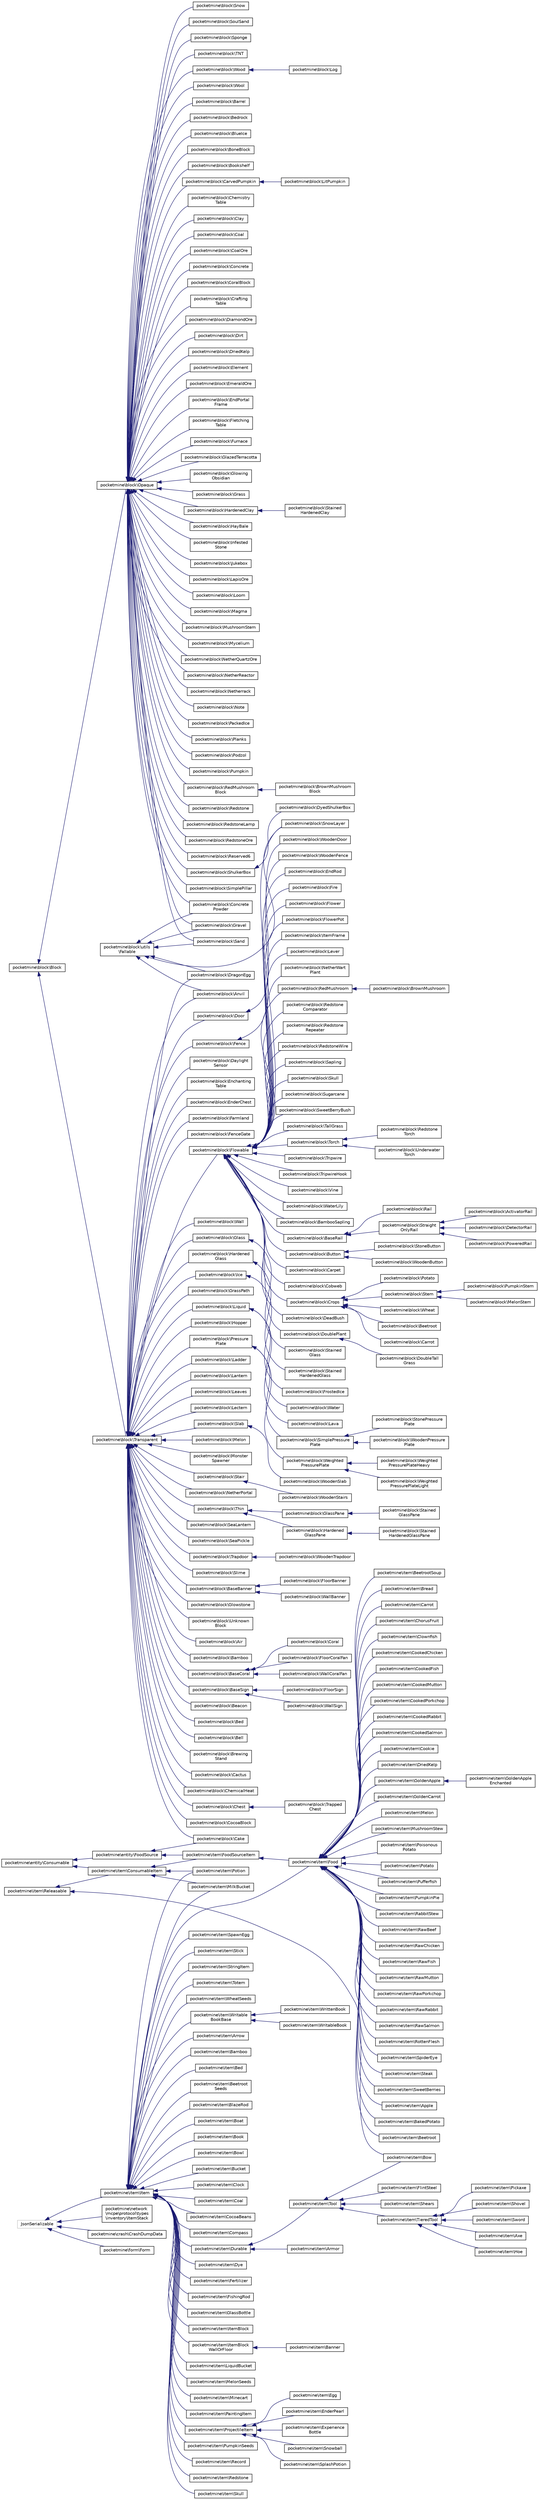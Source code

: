 digraph "Graphical Class Hierarchy"
{
 // INTERACTIVE_SVG=YES
 // LATEX_PDF_SIZE
  edge [fontname="Helvetica",fontsize="10",labelfontname="Helvetica",labelfontsize="10"];
  node [fontname="Helvetica",fontsize="10",shape=record];
  rankdir="LR";
  Node0 [label="pocketmine\\block\\Block",height=0.2,width=0.4,color="black", fillcolor="white", style="filled",URL="$d7/d27/classpocketmine_1_1block_1_1_block.html",tooltip=" "];
  Node0 -> Node1 [dir="back",color="midnightblue",fontsize="10",style="solid",fontname="Helvetica"];
  Node1 [label="pocketmine\\block\\Opaque",height=0.2,width=0.4,color="black", fillcolor="white", style="filled",URL="$db/dc5/classpocketmine_1_1block_1_1_opaque.html",tooltip=" "];
  Node1 -> Node2 [dir="back",color="midnightblue",fontsize="10",style="solid",fontname="Helvetica"];
  Node2 [label="pocketmine\\block\\Barrel",height=0.2,width=0.4,color="black", fillcolor="white", style="filled",URL="$da/d36/classpocketmine_1_1block_1_1_barrel.html",tooltip=" "];
  Node1 -> Node3 [dir="back",color="midnightblue",fontsize="10",style="solid",fontname="Helvetica"];
  Node3 [label="pocketmine\\block\\Bedrock",height=0.2,width=0.4,color="black", fillcolor="white", style="filled",URL="$d0/d42/classpocketmine_1_1block_1_1_bedrock.html",tooltip=" "];
  Node1 -> Node4 [dir="back",color="midnightblue",fontsize="10",style="solid",fontname="Helvetica"];
  Node4 [label="pocketmine\\block\\BlueIce",height=0.2,width=0.4,color="black", fillcolor="white", style="filled",URL="$d8/df2/classpocketmine_1_1block_1_1_blue_ice.html",tooltip=" "];
  Node1 -> Node5 [dir="back",color="midnightblue",fontsize="10",style="solid",fontname="Helvetica"];
  Node5 [label="pocketmine\\block\\BoneBlock",height=0.2,width=0.4,color="black", fillcolor="white", style="filled",URL="$da/d24/classpocketmine_1_1block_1_1_bone_block.html",tooltip=" "];
  Node1 -> Node6 [dir="back",color="midnightblue",fontsize="10",style="solid",fontname="Helvetica"];
  Node6 [label="pocketmine\\block\\Bookshelf",height=0.2,width=0.4,color="black", fillcolor="white", style="filled",URL="$d4/dd0/classpocketmine_1_1block_1_1_bookshelf.html",tooltip=" "];
  Node1 -> Node7 [dir="back",color="midnightblue",fontsize="10",style="solid",fontname="Helvetica"];
  Node7 [label="pocketmine\\block\\CarvedPumpkin",height=0.2,width=0.4,color="black", fillcolor="white", style="filled",URL="$d9/d07/classpocketmine_1_1block_1_1_carved_pumpkin.html",tooltip=" "];
  Node7 -> Node8 [dir="back",color="midnightblue",fontsize="10",style="solid",fontname="Helvetica"];
  Node8 [label="pocketmine\\block\\LitPumpkin",height=0.2,width=0.4,color="black", fillcolor="white", style="filled",URL="$d7/d52/classpocketmine_1_1block_1_1_lit_pumpkin.html",tooltip=" "];
  Node1 -> Node9 [dir="back",color="midnightblue",fontsize="10",style="solid",fontname="Helvetica"];
  Node9 [label="pocketmine\\block\\Chemistry\lTable",height=0.2,width=0.4,color="black", fillcolor="white", style="filled",URL="$dd/d4a/classpocketmine_1_1block_1_1_chemistry_table.html",tooltip=" "];
  Node1 -> Node10 [dir="back",color="midnightblue",fontsize="10",style="solid",fontname="Helvetica"];
  Node10 [label="pocketmine\\block\\Clay",height=0.2,width=0.4,color="black", fillcolor="white", style="filled",URL="$d1/d96/classpocketmine_1_1block_1_1_clay.html",tooltip=" "];
  Node1 -> Node11 [dir="back",color="midnightblue",fontsize="10",style="solid",fontname="Helvetica"];
  Node11 [label="pocketmine\\block\\Coal",height=0.2,width=0.4,color="black", fillcolor="white", style="filled",URL="$dc/d4c/classpocketmine_1_1block_1_1_coal.html",tooltip=" "];
  Node1 -> Node12 [dir="back",color="midnightblue",fontsize="10",style="solid",fontname="Helvetica"];
  Node12 [label="pocketmine\\block\\CoalOre",height=0.2,width=0.4,color="black", fillcolor="white", style="filled",URL="$d2/d7a/classpocketmine_1_1block_1_1_coal_ore.html",tooltip=" "];
  Node1 -> Node13 [dir="back",color="midnightblue",fontsize="10",style="solid",fontname="Helvetica"];
  Node13 [label="pocketmine\\block\\Concrete",height=0.2,width=0.4,color="black", fillcolor="white", style="filled",URL="$d8/d25/classpocketmine_1_1block_1_1_concrete.html",tooltip=" "];
  Node1 -> Node14 [dir="back",color="midnightblue",fontsize="10",style="solid",fontname="Helvetica"];
  Node14 [label="pocketmine\\block\\Concrete\lPowder",height=0.2,width=0.4,color="black", fillcolor="white", style="filled",URL="$d1/dda/classpocketmine_1_1block_1_1_concrete_powder.html",tooltip=" "];
  Node1 -> Node247 [dir="back",color="midnightblue",fontsize="10",style="solid",fontname="Helvetica"];
  Node247 [label="pocketmine\\block\\CoralBlock",height=0.2,width=0.4,color="black", fillcolor="white", style="filled",URL="$d5/df9/classpocketmine_1_1block_1_1_coral_block.html",tooltip=" "];
  Node1 -> Node248 [dir="back",color="midnightblue",fontsize="10",style="solid",fontname="Helvetica"];
  Node248 [label="pocketmine\\block\\Crafting\lTable",height=0.2,width=0.4,color="black", fillcolor="white", style="filled",URL="$d5/dfb/classpocketmine_1_1block_1_1_crafting_table.html",tooltip=" "];
  Node1 -> Node249 [dir="back",color="midnightblue",fontsize="10",style="solid",fontname="Helvetica"];
  Node249 [label="pocketmine\\block\\DiamondOre",height=0.2,width=0.4,color="black", fillcolor="white", style="filled",URL="$da/d4e/classpocketmine_1_1block_1_1_diamond_ore.html",tooltip=" "];
  Node1 -> Node250 [dir="back",color="midnightblue",fontsize="10",style="solid",fontname="Helvetica"];
  Node250 [label="pocketmine\\block\\Dirt",height=0.2,width=0.4,color="black", fillcolor="white", style="filled",URL="$d0/d14/classpocketmine_1_1block_1_1_dirt.html",tooltip=" "];
  Node1 -> Node251 [dir="back",color="midnightblue",fontsize="10",style="solid",fontname="Helvetica"];
  Node251 [label="pocketmine\\block\\DriedKelp",height=0.2,width=0.4,color="black", fillcolor="white", style="filled",URL="$d9/d1e/classpocketmine_1_1block_1_1_dried_kelp.html",tooltip=" "];
  Node1 -> Node252 [dir="back",color="midnightblue",fontsize="10",style="solid",fontname="Helvetica"];
  Node252 [label="pocketmine\\block\\Element",height=0.2,width=0.4,color="black", fillcolor="white", style="filled",URL="$d6/d60/classpocketmine_1_1block_1_1_element.html",tooltip=" "];
  Node1 -> Node253 [dir="back",color="midnightblue",fontsize="10",style="solid",fontname="Helvetica"];
  Node253 [label="pocketmine\\block\\EmeraldOre",height=0.2,width=0.4,color="black", fillcolor="white", style="filled",URL="$dd/d42/classpocketmine_1_1block_1_1_emerald_ore.html",tooltip=" "];
  Node1 -> Node254 [dir="back",color="midnightblue",fontsize="10",style="solid",fontname="Helvetica"];
  Node254 [label="pocketmine\\block\\EndPortal\lFrame",height=0.2,width=0.4,color="black", fillcolor="white", style="filled",URL="$da/d8c/classpocketmine_1_1block_1_1_end_portal_frame.html",tooltip=" "];
  Node1 -> Node255 [dir="back",color="midnightblue",fontsize="10",style="solid",fontname="Helvetica"];
  Node255 [label="pocketmine\\block\\Fletching\lTable",height=0.2,width=0.4,color="black", fillcolor="white", style="filled",URL="$d9/d56/classpocketmine_1_1block_1_1_fletching_table.html",tooltip=" "];
  Node1 -> Node256 [dir="back",color="midnightblue",fontsize="10",style="solid",fontname="Helvetica"];
  Node256 [label="pocketmine\\block\\Furnace",height=0.2,width=0.4,color="black", fillcolor="white", style="filled",URL="$d4/d66/classpocketmine_1_1block_1_1_furnace.html",tooltip=" "];
  Node1 -> Node257 [dir="back",color="midnightblue",fontsize="10",style="solid",fontname="Helvetica"];
  Node257 [label="pocketmine\\block\\GlazedTerracotta",height=0.2,width=0.4,color="black", fillcolor="white", style="filled",URL="$dc/d22/classpocketmine_1_1block_1_1_glazed_terracotta.html",tooltip=" "];
  Node1 -> Node258 [dir="back",color="midnightblue",fontsize="10",style="solid",fontname="Helvetica"];
  Node258 [label="pocketmine\\block\\Glowing\lObsidian",height=0.2,width=0.4,color="black", fillcolor="white", style="filled",URL="$d2/db2/classpocketmine_1_1block_1_1_glowing_obsidian.html",tooltip=" "];
  Node1 -> Node259 [dir="back",color="midnightblue",fontsize="10",style="solid",fontname="Helvetica"];
  Node259 [label="pocketmine\\block\\Grass",height=0.2,width=0.4,color="black", fillcolor="white", style="filled",URL="$d6/d7c/classpocketmine_1_1block_1_1_grass.html",tooltip=" "];
  Node1 -> Node245 [dir="back",color="midnightblue",fontsize="10",style="solid",fontname="Helvetica"];
  Node245 [label="pocketmine\\block\\Gravel",height=0.2,width=0.4,color="black", fillcolor="white", style="filled",URL="$d1/d31/classpocketmine_1_1block_1_1_gravel.html",tooltip=" "];
  Node1 -> Node260 [dir="back",color="midnightblue",fontsize="10",style="solid",fontname="Helvetica"];
  Node260 [label="pocketmine\\block\\HardenedClay",height=0.2,width=0.4,color="black", fillcolor="white", style="filled",URL="$da/d55/classpocketmine_1_1block_1_1_hardened_clay.html",tooltip=" "];
  Node260 -> Node261 [dir="back",color="midnightblue",fontsize="10",style="solid",fontname="Helvetica"];
  Node261 [label="pocketmine\\block\\Stained\lHardenedClay",height=0.2,width=0.4,color="black", fillcolor="white", style="filled",URL="$d6/db3/classpocketmine_1_1block_1_1_stained_hardened_clay.html",tooltip=" "];
  Node1 -> Node262 [dir="back",color="midnightblue",fontsize="10",style="solid",fontname="Helvetica"];
  Node262 [label="pocketmine\\block\\HayBale",height=0.2,width=0.4,color="black", fillcolor="white", style="filled",URL="$dd/dc1/classpocketmine_1_1block_1_1_hay_bale.html",tooltip=" "];
  Node1 -> Node263 [dir="back",color="midnightblue",fontsize="10",style="solid",fontname="Helvetica"];
  Node263 [label="pocketmine\\block\\Infested\lStone",height=0.2,width=0.4,color="black", fillcolor="white", style="filled",URL="$d6/d94/classpocketmine_1_1block_1_1_infested_stone.html",tooltip=" "];
  Node1 -> Node264 [dir="back",color="midnightblue",fontsize="10",style="solid",fontname="Helvetica"];
  Node264 [label="pocketmine\\block\\Jukebox",height=0.2,width=0.4,color="black", fillcolor="white", style="filled",URL="$db/d15/classpocketmine_1_1block_1_1_jukebox.html",tooltip=" "];
  Node1 -> Node265 [dir="back",color="midnightblue",fontsize="10",style="solid",fontname="Helvetica"];
  Node265 [label="pocketmine\\block\\LapisOre",height=0.2,width=0.4,color="black", fillcolor="white", style="filled",URL="$dc/d6f/classpocketmine_1_1block_1_1_lapis_ore.html",tooltip=" "];
  Node1 -> Node266 [dir="back",color="midnightblue",fontsize="10",style="solid",fontname="Helvetica"];
  Node266 [label="pocketmine\\block\\Loom",height=0.2,width=0.4,color="black", fillcolor="white", style="filled",URL="$df/d1f/classpocketmine_1_1block_1_1_loom.html",tooltip=" "];
  Node1 -> Node267 [dir="back",color="midnightblue",fontsize="10",style="solid",fontname="Helvetica"];
  Node267 [label="pocketmine\\block\\Magma",height=0.2,width=0.4,color="black", fillcolor="white", style="filled",URL="$d5/d81/classpocketmine_1_1block_1_1_magma.html",tooltip=" "];
  Node1 -> Node268 [dir="back",color="midnightblue",fontsize="10",style="solid",fontname="Helvetica"];
  Node268 [label="pocketmine\\block\\MushroomStem",height=0.2,width=0.4,color="black", fillcolor="white", style="filled",URL="$dc/d63/classpocketmine_1_1block_1_1_mushroom_stem.html",tooltip=" "];
  Node1 -> Node269 [dir="back",color="midnightblue",fontsize="10",style="solid",fontname="Helvetica"];
  Node269 [label="pocketmine\\block\\Mycelium",height=0.2,width=0.4,color="black", fillcolor="white", style="filled",URL="$d1/d9b/classpocketmine_1_1block_1_1_mycelium.html",tooltip=" "];
  Node1 -> Node270 [dir="back",color="midnightblue",fontsize="10",style="solid",fontname="Helvetica"];
  Node270 [label="pocketmine\\block\\NetherQuartzOre",height=0.2,width=0.4,color="black", fillcolor="white", style="filled",URL="$d6/dd1/classpocketmine_1_1block_1_1_nether_quartz_ore.html",tooltip=" "];
  Node1 -> Node271 [dir="back",color="midnightblue",fontsize="10",style="solid",fontname="Helvetica"];
  Node271 [label="pocketmine\\block\\NetherReactor",height=0.2,width=0.4,color="black", fillcolor="white", style="filled",URL="$d7/de5/classpocketmine_1_1block_1_1_nether_reactor.html",tooltip=" "];
  Node1 -> Node272 [dir="back",color="midnightblue",fontsize="10",style="solid",fontname="Helvetica"];
  Node272 [label="pocketmine\\block\\Netherrack",height=0.2,width=0.4,color="black", fillcolor="white", style="filled",URL="$d5/d84/classpocketmine_1_1block_1_1_netherrack.html",tooltip=" "];
  Node1 -> Node273 [dir="back",color="midnightblue",fontsize="10",style="solid",fontname="Helvetica"];
  Node273 [label="pocketmine\\block\\Note",height=0.2,width=0.4,color="black", fillcolor="white", style="filled",URL="$d3/df5/classpocketmine_1_1block_1_1_note.html",tooltip=" "];
  Node1 -> Node274 [dir="back",color="midnightblue",fontsize="10",style="solid",fontname="Helvetica"];
  Node274 [label="pocketmine\\block\\PackedIce",height=0.2,width=0.4,color="black", fillcolor="white", style="filled",URL="$d9/d15/classpocketmine_1_1block_1_1_packed_ice.html",tooltip=" "];
  Node1 -> Node275 [dir="back",color="midnightblue",fontsize="10",style="solid",fontname="Helvetica"];
  Node275 [label="pocketmine\\block\\Planks",height=0.2,width=0.4,color="black", fillcolor="white", style="filled",URL="$d5/dd4/classpocketmine_1_1block_1_1_planks.html",tooltip=" "];
  Node1 -> Node276 [dir="back",color="midnightblue",fontsize="10",style="solid",fontname="Helvetica"];
  Node276 [label="pocketmine\\block\\Podzol",height=0.2,width=0.4,color="black", fillcolor="white", style="filled",URL="$d1/d30/classpocketmine_1_1block_1_1_podzol.html",tooltip=" "];
  Node1 -> Node277 [dir="back",color="midnightblue",fontsize="10",style="solid",fontname="Helvetica"];
  Node277 [label="pocketmine\\block\\Pumpkin",height=0.2,width=0.4,color="black", fillcolor="white", style="filled",URL="$d8/db2/classpocketmine_1_1block_1_1_pumpkin.html",tooltip=" "];
  Node1 -> Node278 [dir="back",color="midnightblue",fontsize="10",style="solid",fontname="Helvetica"];
  Node278 [label="pocketmine\\block\\RedMushroom\lBlock",height=0.2,width=0.4,color="black", fillcolor="white", style="filled",URL="$dd/d75/classpocketmine_1_1block_1_1_red_mushroom_block.html",tooltip=" "];
  Node278 -> Node279 [dir="back",color="midnightblue",fontsize="10",style="solid",fontname="Helvetica"];
  Node279 [label="pocketmine\\block\\BrownMushroom\lBlock",height=0.2,width=0.4,color="black", fillcolor="white", style="filled",URL="$d7/d48/classpocketmine_1_1block_1_1_brown_mushroom_block.html",tooltip=" "];
  Node1 -> Node280 [dir="back",color="midnightblue",fontsize="10",style="solid",fontname="Helvetica"];
  Node280 [label="pocketmine\\block\\Redstone",height=0.2,width=0.4,color="black", fillcolor="white", style="filled",URL="$df/dc5/classpocketmine_1_1block_1_1_redstone.html",tooltip=" "];
  Node1 -> Node281 [dir="back",color="midnightblue",fontsize="10",style="solid",fontname="Helvetica"];
  Node281 [label="pocketmine\\block\\RedstoneLamp",height=0.2,width=0.4,color="black", fillcolor="white", style="filled",URL="$da/db8/classpocketmine_1_1block_1_1_redstone_lamp.html",tooltip=" "];
  Node1 -> Node282 [dir="back",color="midnightblue",fontsize="10",style="solid",fontname="Helvetica"];
  Node282 [label="pocketmine\\block\\RedstoneOre",height=0.2,width=0.4,color="black", fillcolor="white", style="filled",URL="$d6/d6a/classpocketmine_1_1block_1_1_redstone_ore.html",tooltip=" "];
  Node1 -> Node283 [dir="back",color="midnightblue",fontsize="10",style="solid",fontname="Helvetica"];
  Node283 [label="pocketmine\\block\\Reserved6",height=0.2,width=0.4,color="black", fillcolor="white", style="filled",URL="$dd/dec/classpocketmine_1_1block_1_1_reserved6.html",tooltip=" "];
  Node1 -> Node246 [dir="back",color="midnightblue",fontsize="10",style="solid",fontname="Helvetica"];
  Node246 [label="pocketmine\\block\\Sand",height=0.2,width=0.4,color="black", fillcolor="white", style="filled",URL="$d3/d39/classpocketmine_1_1block_1_1_sand.html",tooltip=" "];
  Node1 -> Node284 [dir="back",color="midnightblue",fontsize="10",style="solid",fontname="Helvetica"];
  Node284 [label="pocketmine\\block\\ShulkerBox",height=0.2,width=0.4,color="black", fillcolor="white", style="filled",URL="$d3/da7/classpocketmine_1_1block_1_1_shulker_box.html",tooltip=" "];
  Node284 -> Node285 [dir="back",color="midnightblue",fontsize="10",style="solid",fontname="Helvetica"];
  Node285 [label="pocketmine\\block\\DyedShulkerBox",height=0.2,width=0.4,color="black", fillcolor="white", style="filled",URL="$dd/d62/classpocketmine_1_1block_1_1_dyed_shulker_box.html",tooltip=" "];
  Node1 -> Node286 [dir="back",color="midnightblue",fontsize="10",style="solid",fontname="Helvetica"];
  Node286 [label="pocketmine\\block\\SimplePillar",height=0.2,width=0.4,color="black", fillcolor="white", style="filled",URL="$df/d01/classpocketmine_1_1block_1_1_simple_pillar.html",tooltip=" "];
  Node1 -> Node287 [dir="back",color="midnightblue",fontsize="10",style="solid",fontname="Helvetica"];
  Node287 [label="pocketmine\\block\\Snow",height=0.2,width=0.4,color="black", fillcolor="white", style="filled",URL="$d4/d1a/classpocketmine_1_1block_1_1_snow.html",tooltip=" "];
  Node1 -> Node288 [dir="back",color="midnightblue",fontsize="10",style="solid",fontname="Helvetica"];
  Node288 [label="pocketmine\\block\\SoulSand",height=0.2,width=0.4,color="black", fillcolor="white", style="filled",URL="$d2/d33/classpocketmine_1_1block_1_1_soul_sand.html",tooltip=" "];
  Node1 -> Node289 [dir="back",color="midnightblue",fontsize="10",style="solid",fontname="Helvetica"];
  Node289 [label="pocketmine\\block\\Sponge",height=0.2,width=0.4,color="black", fillcolor="white", style="filled",URL="$d4/d2f/classpocketmine_1_1block_1_1_sponge.html",tooltip=" "];
  Node1 -> Node290 [dir="back",color="midnightblue",fontsize="10",style="solid",fontname="Helvetica"];
  Node290 [label="pocketmine\\block\\TNT",height=0.2,width=0.4,color="black", fillcolor="white", style="filled",URL="$dc/dce/classpocketmine_1_1block_1_1_t_n_t.html",tooltip=" "];
  Node1 -> Node291 [dir="back",color="midnightblue",fontsize="10",style="solid",fontname="Helvetica"];
  Node291 [label="pocketmine\\block\\Wood",height=0.2,width=0.4,color="black", fillcolor="white", style="filled",URL="$dc/d9e/classpocketmine_1_1block_1_1_wood.html",tooltip=" "];
  Node291 -> Node292 [dir="back",color="midnightblue",fontsize="10",style="solid",fontname="Helvetica"];
  Node292 [label="pocketmine\\block\\Log",height=0.2,width=0.4,color="black", fillcolor="white", style="filled",URL="$da/d7e/classpocketmine_1_1block_1_1_log.html",tooltip=" "];
  Node1 -> Node293 [dir="back",color="midnightblue",fontsize="10",style="solid",fontname="Helvetica"];
  Node293 [label="pocketmine\\block\\Wool",height=0.2,width=0.4,color="black", fillcolor="white", style="filled",URL="$da/d71/classpocketmine_1_1block_1_1_wool.html",tooltip=" "];
  Node0 -> Node17 [dir="back",color="midnightblue",fontsize="10",style="solid",fontname="Helvetica"];
  Node17 [label="pocketmine\\block\\Transparent",height=0.2,width=0.4,color="black", fillcolor="white", style="filled",URL="$d5/d1b/classpocketmine_1_1block_1_1_transparent.html",tooltip=" "];
  Node17 -> Node18 [dir="back",color="midnightblue",fontsize="10",style="solid",fontname="Helvetica"];
  Node18 [label="pocketmine\\block\\Air",height=0.2,width=0.4,color="black", fillcolor="white", style="filled",URL="$d7/d31/classpocketmine_1_1block_1_1_air.html",tooltip=" "];
  Node17 -> Node16 [dir="back",color="midnightblue",fontsize="10",style="solid",fontname="Helvetica"];
  Node16 [label="pocketmine\\block\\Anvil",height=0.2,width=0.4,color="black", fillcolor="white", style="filled",URL="$df/d58/classpocketmine_1_1block_1_1_anvil.html",tooltip=" "];
  Node17 -> Node19 [dir="back",color="midnightblue",fontsize="10",style="solid",fontname="Helvetica"];
  Node19 [label="pocketmine\\block\\Bamboo",height=0.2,width=0.4,color="black", fillcolor="white", style="filled",URL="$d1/dae/classpocketmine_1_1block_1_1_bamboo.html",tooltip=" "];
  Node17 -> Node20 [dir="back",color="midnightblue",fontsize="10",style="solid",fontname="Helvetica"];
  Node20 [label="pocketmine\\block\\BaseBanner",height=0.2,width=0.4,color="black", fillcolor="white", style="filled",URL="$dc/db5/classpocketmine_1_1block_1_1_base_banner.html",tooltip=" "];
  Node20 -> Node21 [dir="back",color="midnightblue",fontsize="10",style="solid",fontname="Helvetica"];
  Node21 [label="pocketmine\\block\\FloorBanner",height=0.2,width=0.4,color="black", fillcolor="white", style="filled",URL="$dc/d69/classpocketmine_1_1block_1_1_floor_banner.html",tooltip=" "];
  Node20 -> Node22 [dir="back",color="midnightblue",fontsize="10",style="solid",fontname="Helvetica"];
  Node22 [label="pocketmine\\block\\WallBanner",height=0.2,width=0.4,color="black", fillcolor="white", style="filled",URL="$df/dee/classpocketmine_1_1block_1_1_wall_banner.html",tooltip=" "];
  Node17 -> Node23 [dir="back",color="midnightblue",fontsize="10",style="solid",fontname="Helvetica"];
  Node23 [label="pocketmine\\block\\BaseCoral",height=0.2,width=0.4,color="black", fillcolor="white", style="filled",URL="$d6/db0/classpocketmine_1_1block_1_1_base_coral.html",tooltip=" "];
  Node23 -> Node24 [dir="back",color="midnightblue",fontsize="10",style="solid",fontname="Helvetica"];
  Node24 [label="pocketmine\\block\\Coral",height=0.2,width=0.4,color="black", fillcolor="white", style="filled",URL="$dc/dc9/classpocketmine_1_1block_1_1_coral.html",tooltip=" "];
  Node23 -> Node25 [dir="back",color="midnightblue",fontsize="10",style="solid",fontname="Helvetica"];
  Node25 [label="pocketmine\\block\\FloorCoralFan",height=0.2,width=0.4,color="black", fillcolor="white", style="filled",URL="$d1/d8d/classpocketmine_1_1block_1_1_floor_coral_fan.html",tooltip=" "];
  Node23 -> Node26 [dir="back",color="midnightblue",fontsize="10",style="solid",fontname="Helvetica"];
  Node26 [label="pocketmine\\block\\WallCoralFan",height=0.2,width=0.4,color="black", fillcolor="white", style="filled",URL="$d1/dfd/classpocketmine_1_1block_1_1_wall_coral_fan.html",tooltip=" "];
  Node17 -> Node27 [dir="back",color="midnightblue",fontsize="10",style="solid",fontname="Helvetica"];
  Node27 [label="pocketmine\\block\\BaseSign",height=0.2,width=0.4,color="black", fillcolor="white", style="filled",URL="$df/d0b/classpocketmine_1_1block_1_1_base_sign.html",tooltip=" "];
  Node27 -> Node28 [dir="back",color="midnightblue",fontsize="10",style="solid",fontname="Helvetica"];
  Node28 [label="pocketmine\\block\\FloorSign",height=0.2,width=0.4,color="black", fillcolor="white", style="filled",URL="$dd/de8/classpocketmine_1_1block_1_1_floor_sign.html",tooltip=" "];
  Node27 -> Node29 [dir="back",color="midnightblue",fontsize="10",style="solid",fontname="Helvetica"];
  Node29 [label="pocketmine\\block\\WallSign",height=0.2,width=0.4,color="black", fillcolor="white", style="filled",URL="$df/d74/classpocketmine_1_1block_1_1_wall_sign.html",tooltip=" "];
  Node17 -> Node30 [dir="back",color="midnightblue",fontsize="10",style="solid",fontname="Helvetica"];
  Node30 [label="pocketmine\\block\\Beacon",height=0.2,width=0.4,color="black", fillcolor="white", style="filled",URL="$d2/d0e/classpocketmine_1_1block_1_1_beacon.html",tooltip=" "];
  Node17 -> Node31 [dir="back",color="midnightblue",fontsize="10",style="solid",fontname="Helvetica"];
  Node31 [label="pocketmine\\block\\Bed",height=0.2,width=0.4,color="black", fillcolor="white", style="filled",URL="$d0/dde/classpocketmine_1_1block_1_1_bed.html",tooltip=" "];
  Node17 -> Node32 [dir="back",color="midnightblue",fontsize="10",style="solid",fontname="Helvetica"];
  Node32 [label="pocketmine\\block\\Bell",height=0.2,width=0.4,color="black", fillcolor="white", style="filled",URL="$df/d78/classpocketmine_1_1block_1_1_bell.html",tooltip=" "];
  Node17 -> Node33 [dir="back",color="midnightblue",fontsize="10",style="solid",fontname="Helvetica"];
  Node33 [label="pocketmine\\block\\Brewing\lStand",height=0.2,width=0.4,color="black", fillcolor="white", style="filled",URL="$d0/d73/classpocketmine_1_1block_1_1_brewing_stand.html",tooltip=" "];
  Node17 -> Node34 [dir="back",color="midnightblue",fontsize="10",style="solid",fontname="Helvetica"];
  Node34 [label="pocketmine\\block\\Cactus",height=0.2,width=0.4,color="black", fillcolor="white", style="filled",URL="$df/d22/classpocketmine_1_1block_1_1_cactus.html",tooltip=" "];
  Node17 -> Node35 [dir="back",color="midnightblue",fontsize="10",style="solid",fontname="Helvetica"];
  Node35 [label="pocketmine\\block\\Cake",height=0.2,width=0.4,color="black", fillcolor="white", style="filled",URL="$df/d1c/classpocketmine_1_1block_1_1_cake.html",tooltip=" "];
  Node17 -> Node140 [dir="back",color="midnightblue",fontsize="10",style="solid",fontname="Helvetica"];
  Node140 [label="pocketmine\\block\\ChemicalHeat",height=0.2,width=0.4,color="black", fillcolor="white", style="filled",URL="$d0/da2/classpocketmine_1_1block_1_1_chemical_heat.html",tooltip=" "];
  Node17 -> Node141 [dir="back",color="midnightblue",fontsize="10",style="solid",fontname="Helvetica"];
  Node141 [label="pocketmine\\block\\Chest",height=0.2,width=0.4,color="black", fillcolor="white", style="filled",URL="$d8/d5c/classpocketmine_1_1block_1_1_chest.html",tooltip=" "];
  Node141 -> Node142 [dir="back",color="midnightblue",fontsize="10",style="solid",fontname="Helvetica"];
  Node142 [label="pocketmine\\block\\Trapped\lChest",height=0.2,width=0.4,color="black", fillcolor="white", style="filled",URL="$d0/dd3/classpocketmine_1_1block_1_1_trapped_chest.html",tooltip=" "];
  Node17 -> Node143 [dir="back",color="midnightblue",fontsize="10",style="solid",fontname="Helvetica"];
  Node143 [label="pocketmine\\block\\CocoaBlock",height=0.2,width=0.4,color="black", fillcolor="white", style="filled",URL="$d9/d68/classpocketmine_1_1block_1_1_cocoa_block.html",tooltip=" "];
  Node17 -> Node144 [dir="back",color="midnightblue",fontsize="10",style="solid",fontname="Helvetica"];
  Node144 [label="pocketmine\\block\\Daylight\lSensor",height=0.2,width=0.4,color="black", fillcolor="white", style="filled",URL="$d1/d6d/classpocketmine_1_1block_1_1_daylight_sensor.html",tooltip=" "];
  Node17 -> Node145 [dir="back",color="midnightblue",fontsize="10",style="solid",fontname="Helvetica"];
  Node145 [label="pocketmine\\block\\Door",height=0.2,width=0.4,color="black", fillcolor="white", style="filled",URL="$d9/d20/classpocketmine_1_1block_1_1_door.html",tooltip=" "];
  Node145 -> Node146 [dir="back",color="midnightblue",fontsize="10",style="solid",fontname="Helvetica"];
  Node146 [label="pocketmine\\block\\WoodenDoor",height=0.2,width=0.4,color="black", fillcolor="white", style="filled",URL="$df/daf/classpocketmine_1_1block_1_1_wooden_door.html",tooltip=" "];
  Node17 -> Node147 [dir="back",color="midnightblue",fontsize="10",style="solid",fontname="Helvetica"];
  Node147 [label="pocketmine\\block\\DragonEgg",height=0.2,width=0.4,color="black", fillcolor="white", style="filled",URL="$d1/d0d/classpocketmine_1_1block_1_1_dragon_egg.html",tooltip=" "];
  Node17 -> Node148 [dir="back",color="midnightblue",fontsize="10",style="solid",fontname="Helvetica"];
  Node148 [label="pocketmine\\block\\Enchanting\lTable",height=0.2,width=0.4,color="black", fillcolor="white", style="filled",URL="$d5/d2f/classpocketmine_1_1block_1_1_enchanting_table.html",tooltip=" "];
  Node17 -> Node149 [dir="back",color="midnightblue",fontsize="10",style="solid",fontname="Helvetica"];
  Node149 [label="pocketmine\\block\\EnderChest",height=0.2,width=0.4,color="black", fillcolor="white", style="filled",URL="$d8/d15/classpocketmine_1_1block_1_1_ender_chest.html",tooltip=" "];
  Node17 -> Node150 [dir="back",color="midnightblue",fontsize="10",style="solid",fontname="Helvetica"];
  Node150 [label="pocketmine\\block\\Farmland",height=0.2,width=0.4,color="black", fillcolor="white", style="filled",URL="$dc/d4a/classpocketmine_1_1block_1_1_farmland.html",tooltip=" "];
  Node17 -> Node151 [dir="back",color="midnightblue",fontsize="10",style="solid",fontname="Helvetica"];
  Node151 [label="pocketmine\\block\\Fence",height=0.2,width=0.4,color="black", fillcolor="white", style="filled",URL="$dd/d68/classpocketmine_1_1block_1_1_fence.html",tooltip=" "];
  Node151 -> Node152 [dir="back",color="midnightblue",fontsize="10",style="solid",fontname="Helvetica"];
  Node152 [label="pocketmine\\block\\WoodenFence",height=0.2,width=0.4,color="black", fillcolor="white", style="filled",URL="$d3/de8/classpocketmine_1_1block_1_1_wooden_fence.html",tooltip=" "];
  Node17 -> Node153 [dir="back",color="midnightblue",fontsize="10",style="solid",fontname="Helvetica"];
  Node153 [label="pocketmine\\block\\FenceGate",height=0.2,width=0.4,color="black", fillcolor="white", style="filled",URL="$d7/dd3/classpocketmine_1_1block_1_1_fence_gate.html",tooltip=" "];
  Node17 -> Node154 [dir="back",color="midnightblue",fontsize="10",style="solid",fontname="Helvetica"];
  Node154 [label="pocketmine\\block\\Flowable",height=0.2,width=0.4,color="black", fillcolor="white", style="filled",URL="$d3/d1e/classpocketmine_1_1block_1_1_flowable.html",tooltip=" "];
  Node154 -> Node155 [dir="back",color="midnightblue",fontsize="10",style="solid",fontname="Helvetica"];
  Node155 [label="pocketmine\\block\\BambooSapling",height=0.2,width=0.4,color="black", fillcolor="white", style="filled",URL="$d6/dae/classpocketmine_1_1block_1_1_bamboo_sapling.html",tooltip=" "];
  Node154 -> Node156 [dir="back",color="midnightblue",fontsize="10",style="solid",fontname="Helvetica"];
  Node156 [label="pocketmine\\block\\BaseRail",height=0.2,width=0.4,color="black", fillcolor="white", style="filled",URL="$d2/d83/classpocketmine_1_1block_1_1_base_rail.html",tooltip=" "];
  Node156 -> Node157 [dir="back",color="midnightblue",fontsize="10",style="solid",fontname="Helvetica"];
  Node157 [label="pocketmine\\block\\Rail",height=0.2,width=0.4,color="black", fillcolor="white", style="filled",URL="$d7/d21/classpocketmine_1_1block_1_1_rail.html",tooltip=" "];
  Node156 -> Node158 [dir="back",color="midnightblue",fontsize="10",style="solid",fontname="Helvetica"];
  Node158 [label="pocketmine\\block\\Straight\lOnlyRail",height=0.2,width=0.4,color="black", fillcolor="white", style="filled",URL="$d7/d52/classpocketmine_1_1block_1_1_straight_only_rail.html",tooltip=" "];
  Node158 -> Node159 [dir="back",color="midnightblue",fontsize="10",style="solid",fontname="Helvetica"];
  Node159 [label="pocketmine\\block\\ActivatorRail",height=0.2,width=0.4,color="black", fillcolor="white", style="filled",URL="$d6/d7d/classpocketmine_1_1block_1_1_activator_rail.html",tooltip=" "];
  Node158 -> Node160 [dir="back",color="midnightblue",fontsize="10",style="solid",fontname="Helvetica"];
  Node160 [label="pocketmine\\block\\DetectorRail",height=0.2,width=0.4,color="black", fillcolor="white", style="filled",URL="$d4/dba/classpocketmine_1_1block_1_1_detector_rail.html",tooltip=" "];
  Node158 -> Node161 [dir="back",color="midnightblue",fontsize="10",style="solid",fontname="Helvetica"];
  Node161 [label="pocketmine\\block\\PoweredRail",height=0.2,width=0.4,color="black", fillcolor="white", style="filled",URL="$d8/dee/classpocketmine_1_1block_1_1_powered_rail.html",tooltip=" "];
  Node154 -> Node162 [dir="back",color="midnightblue",fontsize="10",style="solid",fontname="Helvetica"];
  Node162 [label="pocketmine\\block\\Button",height=0.2,width=0.4,color="black", fillcolor="white", style="filled",URL="$d2/da2/classpocketmine_1_1block_1_1_button.html",tooltip=" "];
  Node162 -> Node163 [dir="back",color="midnightblue",fontsize="10",style="solid",fontname="Helvetica"];
  Node163 [label="pocketmine\\block\\StoneButton",height=0.2,width=0.4,color="black", fillcolor="white", style="filled",URL="$dc/de3/classpocketmine_1_1block_1_1_stone_button.html",tooltip=" "];
  Node162 -> Node164 [dir="back",color="midnightblue",fontsize="10",style="solid",fontname="Helvetica"];
  Node164 [label="pocketmine\\block\\WoodenButton",height=0.2,width=0.4,color="black", fillcolor="white", style="filled",URL="$da/dba/classpocketmine_1_1block_1_1_wooden_button.html",tooltip=" "];
  Node154 -> Node165 [dir="back",color="midnightblue",fontsize="10",style="solid",fontname="Helvetica"];
  Node165 [label="pocketmine\\block\\Carpet",height=0.2,width=0.4,color="black", fillcolor="white", style="filled",URL="$d8/d55/classpocketmine_1_1block_1_1_carpet.html",tooltip=" "];
  Node154 -> Node166 [dir="back",color="midnightblue",fontsize="10",style="solid",fontname="Helvetica"];
  Node166 [label="pocketmine\\block\\Cobweb",height=0.2,width=0.4,color="black", fillcolor="white", style="filled",URL="$db/ddc/classpocketmine_1_1block_1_1_cobweb.html",tooltip=" "];
  Node154 -> Node167 [dir="back",color="midnightblue",fontsize="10",style="solid",fontname="Helvetica"];
  Node167 [label="pocketmine\\block\\Crops",height=0.2,width=0.4,color="black", fillcolor="white", style="filled",URL="$d2/d70/classpocketmine_1_1block_1_1_crops.html",tooltip=" "];
  Node167 -> Node168 [dir="back",color="midnightblue",fontsize="10",style="solid",fontname="Helvetica"];
  Node168 [label="pocketmine\\block\\Beetroot",height=0.2,width=0.4,color="black", fillcolor="white", style="filled",URL="$d7/da3/classpocketmine_1_1block_1_1_beetroot.html",tooltip=" "];
  Node167 -> Node169 [dir="back",color="midnightblue",fontsize="10",style="solid",fontname="Helvetica"];
  Node169 [label="pocketmine\\block\\Carrot",height=0.2,width=0.4,color="black", fillcolor="white", style="filled",URL="$da/dd7/classpocketmine_1_1block_1_1_carrot.html",tooltip=" "];
  Node167 -> Node170 [dir="back",color="midnightblue",fontsize="10",style="solid",fontname="Helvetica"];
  Node170 [label="pocketmine\\block\\Potato",height=0.2,width=0.4,color="black", fillcolor="white", style="filled",URL="$d4/d42/classpocketmine_1_1block_1_1_potato.html",tooltip=" "];
  Node167 -> Node171 [dir="back",color="midnightblue",fontsize="10",style="solid",fontname="Helvetica"];
  Node171 [label="pocketmine\\block\\Stem",height=0.2,width=0.4,color="black", fillcolor="white", style="filled",URL="$dc/d0c/classpocketmine_1_1block_1_1_stem.html",tooltip=" "];
  Node171 -> Node172 [dir="back",color="midnightblue",fontsize="10",style="solid",fontname="Helvetica"];
  Node172 [label="pocketmine\\block\\MelonStem",height=0.2,width=0.4,color="black", fillcolor="white", style="filled",URL="$db/d86/classpocketmine_1_1block_1_1_melon_stem.html",tooltip=" "];
  Node171 -> Node173 [dir="back",color="midnightblue",fontsize="10",style="solid",fontname="Helvetica"];
  Node173 [label="pocketmine\\block\\PumpkinStem",height=0.2,width=0.4,color="black", fillcolor="white", style="filled",URL="$df/da1/classpocketmine_1_1block_1_1_pumpkin_stem.html",tooltip=" "];
  Node167 -> Node174 [dir="back",color="midnightblue",fontsize="10",style="solid",fontname="Helvetica"];
  Node174 [label="pocketmine\\block\\Wheat",height=0.2,width=0.4,color="black", fillcolor="white", style="filled",URL="$d5/d7b/classpocketmine_1_1block_1_1_wheat.html",tooltip=" "];
  Node154 -> Node175 [dir="back",color="midnightblue",fontsize="10",style="solid",fontname="Helvetica"];
  Node175 [label="pocketmine\\block\\DeadBush",height=0.2,width=0.4,color="black", fillcolor="white", style="filled",URL="$dc/dbe/classpocketmine_1_1block_1_1_dead_bush.html",tooltip=" "];
  Node154 -> Node176 [dir="back",color="midnightblue",fontsize="10",style="solid",fontname="Helvetica"];
  Node176 [label="pocketmine\\block\\DoublePlant",height=0.2,width=0.4,color="black", fillcolor="white", style="filled",URL="$dd/d6a/classpocketmine_1_1block_1_1_double_plant.html",tooltip=" "];
  Node176 -> Node177 [dir="back",color="midnightblue",fontsize="10",style="solid",fontname="Helvetica"];
  Node177 [label="pocketmine\\block\\DoubleTall\lGrass",height=0.2,width=0.4,color="black", fillcolor="white", style="filled",URL="$dc/d19/classpocketmine_1_1block_1_1_double_tall_grass.html",tooltip=" "];
  Node154 -> Node178 [dir="back",color="midnightblue",fontsize="10",style="solid",fontname="Helvetica"];
  Node178 [label="pocketmine\\block\\EndRod",height=0.2,width=0.4,color="black", fillcolor="white", style="filled",URL="$d6/dbb/classpocketmine_1_1block_1_1_end_rod.html",tooltip=" "];
  Node154 -> Node179 [dir="back",color="midnightblue",fontsize="10",style="solid",fontname="Helvetica"];
  Node179 [label="pocketmine\\block\\Fire",height=0.2,width=0.4,color="black", fillcolor="white", style="filled",URL="$da/d18/classpocketmine_1_1block_1_1_fire.html",tooltip=" "];
  Node154 -> Node180 [dir="back",color="midnightblue",fontsize="10",style="solid",fontname="Helvetica"];
  Node180 [label="pocketmine\\block\\Flower",height=0.2,width=0.4,color="black", fillcolor="white", style="filled",URL="$d3/df9/classpocketmine_1_1block_1_1_flower.html",tooltip=" "];
  Node154 -> Node181 [dir="back",color="midnightblue",fontsize="10",style="solid",fontname="Helvetica"];
  Node181 [label="pocketmine\\block\\FlowerPot",height=0.2,width=0.4,color="black", fillcolor="white", style="filled",URL="$dd/d2e/classpocketmine_1_1block_1_1_flower_pot.html",tooltip=" "];
  Node154 -> Node182 [dir="back",color="midnightblue",fontsize="10",style="solid",fontname="Helvetica"];
  Node182 [label="pocketmine\\block\\ItemFrame",height=0.2,width=0.4,color="black", fillcolor="white", style="filled",URL="$d9/dc4/classpocketmine_1_1block_1_1_item_frame.html",tooltip=" "];
  Node154 -> Node183 [dir="back",color="midnightblue",fontsize="10",style="solid",fontname="Helvetica"];
  Node183 [label="pocketmine\\block\\Lever",height=0.2,width=0.4,color="black", fillcolor="white", style="filled",URL="$d4/d31/classpocketmine_1_1block_1_1_lever.html",tooltip=" "];
  Node154 -> Node184 [dir="back",color="midnightblue",fontsize="10",style="solid",fontname="Helvetica"];
  Node184 [label="pocketmine\\block\\NetherWart\lPlant",height=0.2,width=0.4,color="black", fillcolor="white", style="filled",URL="$d8/d43/classpocketmine_1_1block_1_1_nether_wart_plant.html",tooltip=" "];
  Node154 -> Node185 [dir="back",color="midnightblue",fontsize="10",style="solid",fontname="Helvetica"];
  Node185 [label="pocketmine\\block\\RedMushroom",height=0.2,width=0.4,color="black", fillcolor="white", style="filled",URL="$d1/d03/classpocketmine_1_1block_1_1_red_mushroom.html",tooltip=" "];
  Node185 -> Node186 [dir="back",color="midnightblue",fontsize="10",style="solid",fontname="Helvetica"];
  Node186 [label="pocketmine\\block\\BrownMushroom",height=0.2,width=0.4,color="black", fillcolor="white", style="filled",URL="$df/d55/classpocketmine_1_1block_1_1_brown_mushroom.html",tooltip=" "];
  Node154 -> Node187 [dir="back",color="midnightblue",fontsize="10",style="solid",fontname="Helvetica"];
  Node187 [label="pocketmine\\block\\Redstone\lComparator",height=0.2,width=0.4,color="black", fillcolor="white", style="filled",URL="$dc/dc1/classpocketmine_1_1block_1_1_redstone_comparator.html",tooltip=" "];
  Node154 -> Node188 [dir="back",color="midnightblue",fontsize="10",style="solid",fontname="Helvetica"];
  Node188 [label="pocketmine\\block\\Redstone\lRepeater",height=0.2,width=0.4,color="black", fillcolor="white", style="filled",URL="$de/dd0/classpocketmine_1_1block_1_1_redstone_repeater.html",tooltip=" "];
  Node154 -> Node189 [dir="back",color="midnightblue",fontsize="10",style="solid",fontname="Helvetica"];
  Node189 [label="pocketmine\\block\\RedstoneWire",height=0.2,width=0.4,color="black", fillcolor="white", style="filled",URL="$d4/dae/classpocketmine_1_1block_1_1_redstone_wire.html",tooltip=" "];
  Node154 -> Node190 [dir="back",color="midnightblue",fontsize="10",style="solid",fontname="Helvetica"];
  Node190 [label="pocketmine\\block\\Sapling",height=0.2,width=0.4,color="black", fillcolor="white", style="filled",URL="$d6/d87/classpocketmine_1_1block_1_1_sapling.html",tooltip=" "];
  Node154 -> Node191 [dir="back",color="midnightblue",fontsize="10",style="solid",fontname="Helvetica"];
  Node191 [label="pocketmine\\block\\Skull",height=0.2,width=0.4,color="black", fillcolor="white", style="filled",URL="$d3/d2e/classpocketmine_1_1block_1_1_skull.html",tooltip=" "];
  Node154 -> Node192 [dir="back",color="midnightblue",fontsize="10",style="solid",fontname="Helvetica"];
  Node192 [label="pocketmine\\block\\SnowLayer",height=0.2,width=0.4,color="black", fillcolor="white", style="filled",URL="$d6/dfd/classpocketmine_1_1block_1_1_snow_layer.html",tooltip=" "];
  Node154 -> Node193 [dir="back",color="midnightblue",fontsize="10",style="solid",fontname="Helvetica"];
  Node193 [label="pocketmine\\block\\Sugarcane",height=0.2,width=0.4,color="black", fillcolor="white", style="filled",URL="$da/da9/classpocketmine_1_1block_1_1_sugarcane.html",tooltip=" "];
  Node154 -> Node194 [dir="back",color="midnightblue",fontsize="10",style="solid",fontname="Helvetica"];
  Node194 [label="pocketmine\\block\\SweetBerryBush",height=0.2,width=0.4,color="black", fillcolor="white", style="filled",URL="$d4/d4c/classpocketmine_1_1block_1_1_sweet_berry_bush.html",tooltip=" "];
  Node154 -> Node195 [dir="back",color="midnightblue",fontsize="10",style="solid",fontname="Helvetica"];
  Node195 [label="pocketmine\\block\\TallGrass",height=0.2,width=0.4,color="black", fillcolor="white", style="filled",URL="$d7/d79/classpocketmine_1_1block_1_1_tall_grass.html",tooltip=" "];
  Node154 -> Node196 [dir="back",color="midnightblue",fontsize="10",style="solid",fontname="Helvetica"];
  Node196 [label="pocketmine\\block\\Torch",height=0.2,width=0.4,color="black", fillcolor="white", style="filled",URL="$d2/d00/classpocketmine_1_1block_1_1_torch.html",tooltip=" "];
  Node196 -> Node197 [dir="back",color="midnightblue",fontsize="10",style="solid",fontname="Helvetica"];
  Node197 [label="pocketmine\\block\\Redstone\lTorch",height=0.2,width=0.4,color="black", fillcolor="white", style="filled",URL="$d6/d4f/classpocketmine_1_1block_1_1_redstone_torch.html",tooltip=" "];
  Node196 -> Node198 [dir="back",color="midnightblue",fontsize="10",style="solid",fontname="Helvetica"];
  Node198 [label="pocketmine\\block\\Underwater\lTorch",height=0.2,width=0.4,color="black", fillcolor="white", style="filled",URL="$da/dd1/classpocketmine_1_1block_1_1_underwater_torch.html",tooltip=" "];
  Node154 -> Node199 [dir="back",color="midnightblue",fontsize="10",style="solid",fontname="Helvetica"];
  Node199 [label="pocketmine\\block\\Tripwire",height=0.2,width=0.4,color="black", fillcolor="white", style="filled",URL="$d5/d77/classpocketmine_1_1block_1_1_tripwire.html",tooltip=" "];
  Node154 -> Node200 [dir="back",color="midnightblue",fontsize="10",style="solid",fontname="Helvetica"];
  Node200 [label="pocketmine\\block\\TripwireHook",height=0.2,width=0.4,color="black", fillcolor="white", style="filled",URL="$da/df6/classpocketmine_1_1block_1_1_tripwire_hook.html",tooltip=" "];
  Node154 -> Node201 [dir="back",color="midnightblue",fontsize="10",style="solid",fontname="Helvetica"];
  Node201 [label="pocketmine\\block\\Vine",height=0.2,width=0.4,color="black", fillcolor="white", style="filled",URL="$d1/de5/classpocketmine_1_1block_1_1_vine.html",tooltip=" "];
  Node154 -> Node202 [dir="back",color="midnightblue",fontsize="10",style="solid",fontname="Helvetica"];
  Node202 [label="pocketmine\\block\\WaterLily",height=0.2,width=0.4,color="black", fillcolor="white", style="filled",URL="$d5/dd1/classpocketmine_1_1block_1_1_water_lily.html",tooltip=" "];
  Node17 -> Node203 [dir="back",color="midnightblue",fontsize="10",style="solid",fontname="Helvetica"];
  Node203 [label="pocketmine\\block\\Glass",height=0.2,width=0.4,color="black", fillcolor="white", style="filled",URL="$d1/d73/classpocketmine_1_1block_1_1_glass.html",tooltip=" "];
  Node203 -> Node204 [dir="back",color="midnightblue",fontsize="10",style="solid",fontname="Helvetica"];
  Node204 [label="pocketmine\\block\\Stained\lGlass",height=0.2,width=0.4,color="black", fillcolor="white", style="filled",URL="$d7/d26/classpocketmine_1_1block_1_1_stained_glass.html",tooltip=" "];
  Node17 -> Node205 [dir="back",color="midnightblue",fontsize="10",style="solid",fontname="Helvetica"];
  Node205 [label="pocketmine\\block\\Glowstone",height=0.2,width=0.4,color="black", fillcolor="white", style="filled",URL="$d5/d20/classpocketmine_1_1block_1_1_glowstone.html",tooltip=" "];
  Node17 -> Node206 [dir="back",color="midnightblue",fontsize="10",style="solid",fontname="Helvetica"];
  Node206 [label="pocketmine\\block\\GrassPath",height=0.2,width=0.4,color="black", fillcolor="white", style="filled",URL="$d9/d5d/classpocketmine_1_1block_1_1_grass_path.html",tooltip=" "];
  Node17 -> Node207 [dir="back",color="midnightblue",fontsize="10",style="solid",fontname="Helvetica"];
  Node207 [label="pocketmine\\block\\Hardened\lGlass",height=0.2,width=0.4,color="black", fillcolor="white", style="filled",URL="$d0/d1c/classpocketmine_1_1block_1_1_hardened_glass.html",tooltip=" "];
  Node207 -> Node208 [dir="back",color="midnightblue",fontsize="10",style="solid",fontname="Helvetica"];
  Node208 [label="pocketmine\\block\\Stained\lHardenedGlass",height=0.2,width=0.4,color="black", fillcolor="white", style="filled",URL="$dd/dbf/classpocketmine_1_1block_1_1_stained_hardened_glass.html",tooltip=" "];
  Node17 -> Node209 [dir="back",color="midnightblue",fontsize="10",style="solid",fontname="Helvetica"];
  Node209 [label="pocketmine\\block\\Hopper",height=0.2,width=0.4,color="black", fillcolor="white", style="filled",URL="$d6/d3a/classpocketmine_1_1block_1_1_hopper.html",tooltip=" "];
  Node17 -> Node210 [dir="back",color="midnightblue",fontsize="10",style="solid",fontname="Helvetica"];
  Node210 [label="pocketmine\\block\\Ice",height=0.2,width=0.4,color="black", fillcolor="white", style="filled",URL="$d1/def/classpocketmine_1_1block_1_1_ice.html",tooltip=" "];
  Node210 -> Node211 [dir="back",color="midnightblue",fontsize="10",style="solid",fontname="Helvetica"];
  Node211 [label="pocketmine\\block\\FrostedIce",height=0.2,width=0.4,color="black", fillcolor="white", style="filled",URL="$d9/d1a/classpocketmine_1_1block_1_1_frosted_ice.html",tooltip=" "];
  Node17 -> Node212 [dir="back",color="midnightblue",fontsize="10",style="solid",fontname="Helvetica"];
  Node212 [label="pocketmine\\block\\Ladder",height=0.2,width=0.4,color="black", fillcolor="white", style="filled",URL="$dd/dd0/classpocketmine_1_1block_1_1_ladder.html",tooltip=" "];
  Node17 -> Node213 [dir="back",color="midnightblue",fontsize="10",style="solid",fontname="Helvetica"];
  Node213 [label="pocketmine\\block\\Lantern",height=0.2,width=0.4,color="black", fillcolor="white", style="filled",URL="$de/d29/classpocketmine_1_1block_1_1_lantern.html",tooltip=" "];
  Node17 -> Node214 [dir="back",color="midnightblue",fontsize="10",style="solid",fontname="Helvetica"];
  Node214 [label="pocketmine\\block\\Leaves",height=0.2,width=0.4,color="black", fillcolor="white", style="filled",URL="$d8/deb/classpocketmine_1_1block_1_1_leaves.html",tooltip=" "];
  Node17 -> Node215 [dir="back",color="midnightblue",fontsize="10",style="solid",fontname="Helvetica"];
  Node215 [label="pocketmine\\block\\Lectern",height=0.2,width=0.4,color="black", fillcolor="white", style="filled",URL="$de/d09/classpocketmine_1_1block_1_1_lectern.html",tooltip=" "];
  Node17 -> Node216 [dir="back",color="midnightblue",fontsize="10",style="solid",fontname="Helvetica"];
  Node216 [label="pocketmine\\block\\Liquid",height=0.2,width=0.4,color="black", fillcolor="white", style="filled",URL="$d8/d57/classpocketmine_1_1block_1_1_liquid.html",tooltip=" "];
  Node216 -> Node217 [dir="back",color="midnightblue",fontsize="10",style="solid",fontname="Helvetica"];
  Node217 [label="pocketmine\\block\\Lava",height=0.2,width=0.4,color="black", fillcolor="white", style="filled",URL="$d1/d7b/classpocketmine_1_1block_1_1_lava.html",tooltip=" "];
  Node216 -> Node218 [dir="back",color="midnightblue",fontsize="10",style="solid",fontname="Helvetica"];
  Node218 [label="pocketmine\\block\\Water",height=0.2,width=0.4,color="black", fillcolor="white", style="filled",URL="$d2/d3e/classpocketmine_1_1block_1_1_water.html",tooltip=" "];
  Node17 -> Node219 [dir="back",color="midnightblue",fontsize="10",style="solid",fontname="Helvetica"];
  Node219 [label="pocketmine\\block\\Melon",height=0.2,width=0.4,color="black", fillcolor="white", style="filled",URL="$de/d38/classpocketmine_1_1block_1_1_melon.html",tooltip=" "];
  Node17 -> Node220 [dir="back",color="midnightblue",fontsize="10",style="solid",fontname="Helvetica"];
  Node220 [label="pocketmine\\block\\Monster\lSpawner",height=0.2,width=0.4,color="black", fillcolor="white", style="filled",URL="$de/db3/classpocketmine_1_1block_1_1_monster_spawner.html",tooltip=" "];
  Node17 -> Node221 [dir="back",color="midnightblue",fontsize="10",style="solid",fontname="Helvetica"];
  Node221 [label="pocketmine\\block\\NetherPortal",height=0.2,width=0.4,color="black", fillcolor="white", style="filled",URL="$d1/d55/classpocketmine_1_1block_1_1_nether_portal.html",tooltip=" "];
  Node17 -> Node222 [dir="back",color="midnightblue",fontsize="10",style="solid",fontname="Helvetica"];
  Node222 [label="pocketmine\\block\\Pressure\lPlate",height=0.2,width=0.4,color="black", fillcolor="white", style="filled",URL="$de/d89/classpocketmine_1_1block_1_1_pressure_plate.html",tooltip=" "];
  Node222 -> Node223 [dir="back",color="midnightblue",fontsize="10",style="solid",fontname="Helvetica"];
  Node223 [label="pocketmine\\block\\SimplePressure\lPlate",height=0.2,width=0.4,color="black", fillcolor="white", style="filled",URL="$dd/dc4/classpocketmine_1_1block_1_1_simple_pressure_plate.html",tooltip=" "];
  Node223 -> Node224 [dir="back",color="midnightblue",fontsize="10",style="solid",fontname="Helvetica"];
  Node224 [label="pocketmine\\block\\StonePressure\lPlate",height=0.2,width=0.4,color="black", fillcolor="white", style="filled",URL="$d5/d8e/classpocketmine_1_1block_1_1_stone_pressure_plate.html",tooltip=" "];
  Node223 -> Node225 [dir="back",color="midnightblue",fontsize="10",style="solid",fontname="Helvetica"];
  Node225 [label="pocketmine\\block\\WoodenPressure\lPlate",height=0.2,width=0.4,color="black", fillcolor="white", style="filled",URL="$d0/d98/classpocketmine_1_1block_1_1_wooden_pressure_plate.html",tooltip=" "];
  Node222 -> Node226 [dir="back",color="midnightblue",fontsize="10",style="solid",fontname="Helvetica"];
  Node226 [label="pocketmine\\block\\Weighted\lPressurePlate",height=0.2,width=0.4,color="black", fillcolor="white", style="filled",URL="$d6/dc1/classpocketmine_1_1block_1_1_weighted_pressure_plate.html",tooltip=" "];
  Node226 -> Node227 [dir="back",color="midnightblue",fontsize="10",style="solid",fontname="Helvetica"];
  Node227 [label="pocketmine\\block\\Weighted\lPressurePlateHeavy",height=0.2,width=0.4,color="black", fillcolor="white", style="filled",URL="$db/dfc/classpocketmine_1_1block_1_1_weighted_pressure_plate_heavy.html",tooltip=" "];
  Node226 -> Node228 [dir="back",color="midnightblue",fontsize="10",style="solid",fontname="Helvetica"];
  Node228 [label="pocketmine\\block\\Weighted\lPressurePlateLight",height=0.2,width=0.4,color="black", fillcolor="white", style="filled",URL="$dc/d22/classpocketmine_1_1block_1_1_weighted_pressure_plate_light.html",tooltip=" "];
  Node17 -> Node229 [dir="back",color="midnightblue",fontsize="10",style="solid",fontname="Helvetica"];
  Node229 [label="pocketmine\\block\\SeaLantern",height=0.2,width=0.4,color="black", fillcolor="white", style="filled",URL="$d2/d6d/classpocketmine_1_1block_1_1_sea_lantern.html",tooltip=" "];
  Node17 -> Node230 [dir="back",color="midnightblue",fontsize="10",style="solid",fontname="Helvetica"];
  Node230 [label="pocketmine\\block\\SeaPickle",height=0.2,width=0.4,color="black", fillcolor="white", style="filled",URL="$d0/dff/classpocketmine_1_1block_1_1_sea_pickle.html",tooltip=" "];
  Node17 -> Node231 [dir="back",color="midnightblue",fontsize="10",style="solid",fontname="Helvetica"];
  Node231 [label="pocketmine\\block\\Slab",height=0.2,width=0.4,color="black", fillcolor="white", style="filled",URL="$dc/d60/classpocketmine_1_1block_1_1_slab.html",tooltip=" "];
  Node231 -> Node232 [dir="back",color="midnightblue",fontsize="10",style="solid",fontname="Helvetica"];
  Node232 [label="pocketmine\\block\\WoodenSlab",height=0.2,width=0.4,color="black", fillcolor="white", style="filled",URL="$df/d7b/classpocketmine_1_1block_1_1_wooden_slab.html",tooltip=" "];
  Node17 -> Node233 [dir="back",color="midnightblue",fontsize="10",style="solid",fontname="Helvetica"];
  Node233 [label="pocketmine\\block\\Slime",height=0.2,width=0.4,color="black", fillcolor="white", style="filled",URL="$db/d38/classpocketmine_1_1block_1_1_slime.html",tooltip=" "];
  Node17 -> Node234 [dir="back",color="midnightblue",fontsize="10",style="solid",fontname="Helvetica"];
  Node234 [label="pocketmine\\block\\Stair",height=0.2,width=0.4,color="black", fillcolor="white", style="filled",URL="$d7/d95/classpocketmine_1_1block_1_1_stair.html",tooltip=" "];
  Node234 -> Node235 [dir="back",color="midnightblue",fontsize="10",style="solid",fontname="Helvetica"];
  Node235 [label="pocketmine\\block\\WoodenStairs",height=0.2,width=0.4,color="black", fillcolor="white", style="filled",URL="$dc/dc0/classpocketmine_1_1block_1_1_wooden_stairs.html",tooltip=" "];
  Node17 -> Node236 [dir="back",color="midnightblue",fontsize="10",style="solid",fontname="Helvetica"];
  Node236 [label="pocketmine\\block\\Thin",height=0.2,width=0.4,color="black", fillcolor="white", style="filled",URL="$d2/d75/classpocketmine_1_1block_1_1_thin.html",tooltip=" "];
  Node236 -> Node237 [dir="back",color="midnightblue",fontsize="10",style="solid",fontname="Helvetica"];
  Node237 [label="pocketmine\\block\\GlassPane",height=0.2,width=0.4,color="black", fillcolor="white", style="filled",URL="$d5/df3/classpocketmine_1_1block_1_1_glass_pane.html",tooltip=" "];
  Node237 -> Node238 [dir="back",color="midnightblue",fontsize="10",style="solid",fontname="Helvetica"];
  Node238 [label="pocketmine\\block\\Stained\lGlassPane",height=0.2,width=0.4,color="black", fillcolor="white", style="filled",URL="$d3/df2/classpocketmine_1_1block_1_1_stained_glass_pane.html",tooltip=" "];
  Node236 -> Node239 [dir="back",color="midnightblue",fontsize="10",style="solid",fontname="Helvetica"];
  Node239 [label="pocketmine\\block\\Hardened\lGlassPane",height=0.2,width=0.4,color="black", fillcolor="white", style="filled",URL="$df/d72/classpocketmine_1_1block_1_1_hardened_glass_pane.html",tooltip=" "];
  Node239 -> Node240 [dir="back",color="midnightblue",fontsize="10",style="solid",fontname="Helvetica"];
  Node240 [label="pocketmine\\block\\Stained\lHardenedGlassPane",height=0.2,width=0.4,color="black", fillcolor="white", style="filled",URL="$dc/d6c/classpocketmine_1_1block_1_1_stained_hardened_glass_pane.html",tooltip=" "];
  Node17 -> Node241 [dir="back",color="midnightblue",fontsize="10",style="solid",fontname="Helvetica"];
  Node241 [label="pocketmine\\block\\Trapdoor",height=0.2,width=0.4,color="black", fillcolor="white", style="filled",URL="$d1/d5f/classpocketmine_1_1block_1_1_trapdoor.html",tooltip=" "];
  Node241 -> Node242 [dir="back",color="midnightblue",fontsize="10",style="solid",fontname="Helvetica"];
  Node242 [label="pocketmine\\block\\WoodenTrapdoor",height=0.2,width=0.4,color="black", fillcolor="white", style="filled",URL="$d3/da4/classpocketmine_1_1block_1_1_wooden_trapdoor.html",tooltip=" "];
  Node17 -> Node243 [dir="back",color="midnightblue",fontsize="10",style="solid",fontname="Helvetica"];
  Node243 [label="pocketmine\\block\\Unknown\lBlock",height=0.2,width=0.4,color="black", fillcolor="white", style="filled",URL="$d4/db2/classpocketmine_1_1block_1_1_unknown_block.html",tooltip=" "];
  Node17 -> Node244 [dir="back",color="midnightblue",fontsize="10",style="solid",fontname="Helvetica"];
  Node244 [label="pocketmine\\block\\Wall",height=0.2,width=0.4,color="black", fillcolor="white", style="filled",URL="$d0/d73/classpocketmine_1_1block_1_1_wall.html",tooltip=" "];
  Node98 [label="pocketmine\\entity\\Consumable",height=0.2,width=0.4,color="black", fillcolor="white", style="filled",URL="$db/d3f/interfacepocketmine_1_1entity_1_1_consumable.html",tooltip=" "];
  Node98 -> Node36 [dir="back",color="midnightblue",fontsize="10",style="solid",fontname="Helvetica"];
  Node36 [label="pocketmine\\entity\\FoodSource",height=0.2,width=0.4,color="black", fillcolor="white", style="filled",URL="$df/dfd/interfacepocketmine_1_1entity_1_1_food_source.html",tooltip=" "];
  Node36 -> Node35 [dir="back",color="midnightblue",fontsize="10",style="solid",fontname="Helvetica"];
  Node36 -> Node37 [dir="back",color="midnightblue",fontsize="10",style="solid",fontname="Helvetica"];
  Node37 [label="pocketmine\\item\\FoodSourceItem",height=0.2,width=0.4,color="black", fillcolor="white", style="filled",URL="$de/d44/interfacepocketmine_1_1item_1_1_food_source_item.html",tooltip=" "];
  Node37 -> Node38 [dir="back",color="midnightblue",fontsize="10",style="solid",fontname="Helvetica"];
  Node38 [label="pocketmine\\item\\Food",height=0.2,width=0.4,color="black", fillcolor="white", style="filled",URL="$dc/de1/classpocketmine_1_1item_1_1_food.html",tooltip=" "];
  Node38 -> Node39 [dir="back",color="midnightblue",fontsize="10",style="solid",fontname="Helvetica"];
  Node39 [label="pocketmine\\item\\Apple",height=0.2,width=0.4,color="black", fillcolor="white", style="filled",URL="$dd/dd1/classpocketmine_1_1item_1_1_apple.html",tooltip=" "];
  Node38 -> Node40 [dir="back",color="midnightblue",fontsize="10",style="solid",fontname="Helvetica"];
  Node40 [label="pocketmine\\item\\BakedPotato",height=0.2,width=0.4,color="black", fillcolor="white", style="filled",URL="$d2/d25/classpocketmine_1_1item_1_1_baked_potato.html",tooltip=" "];
  Node38 -> Node41 [dir="back",color="midnightblue",fontsize="10",style="solid",fontname="Helvetica"];
  Node41 [label="pocketmine\\item\\Beetroot",height=0.2,width=0.4,color="black", fillcolor="white", style="filled",URL="$d2/dd2/classpocketmine_1_1item_1_1_beetroot.html",tooltip=" "];
  Node38 -> Node42 [dir="back",color="midnightblue",fontsize="10",style="solid",fontname="Helvetica"];
  Node42 [label="pocketmine\\item\\BeetrootSoup",height=0.2,width=0.4,color="black", fillcolor="white", style="filled",URL="$df/d75/classpocketmine_1_1item_1_1_beetroot_soup.html",tooltip=" "];
  Node38 -> Node43 [dir="back",color="midnightblue",fontsize="10",style="solid",fontname="Helvetica"];
  Node43 [label="pocketmine\\item\\Bread",height=0.2,width=0.4,color="black", fillcolor="white", style="filled",URL="$dd/d60/classpocketmine_1_1item_1_1_bread.html",tooltip=" "];
  Node38 -> Node44 [dir="back",color="midnightblue",fontsize="10",style="solid",fontname="Helvetica"];
  Node44 [label="pocketmine\\item\\Carrot",height=0.2,width=0.4,color="black", fillcolor="white", style="filled",URL="$d4/d82/classpocketmine_1_1item_1_1_carrot.html",tooltip=" "];
  Node38 -> Node45 [dir="back",color="midnightblue",fontsize="10",style="solid",fontname="Helvetica"];
  Node45 [label="pocketmine\\item\\ChorusFruit",height=0.2,width=0.4,color="black", fillcolor="white", style="filled",URL="$de/d16/classpocketmine_1_1item_1_1_chorus_fruit.html",tooltip=" "];
  Node38 -> Node46 [dir="back",color="midnightblue",fontsize="10",style="solid",fontname="Helvetica"];
  Node46 [label="pocketmine\\item\\Clownfish",height=0.2,width=0.4,color="black", fillcolor="white", style="filled",URL="$df/d43/classpocketmine_1_1item_1_1_clownfish.html",tooltip=" "];
  Node38 -> Node47 [dir="back",color="midnightblue",fontsize="10",style="solid",fontname="Helvetica"];
  Node47 [label="pocketmine\\item\\CookedChicken",height=0.2,width=0.4,color="black", fillcolor="white", style="filled",URL="$de/d45/classpocketmine_1_1item_1_1_cooked_chicken.html",tooltip=" "];
  Node38 -> Node48 [dir="back",color="midnightblue",fontsize="10",style="solid",fontname="Helvetica"];
  Node48 [label="pocketmine\\item\\CookedFish",height=0.2,width=0.4,color="black", fillcolor="white", style="filled",URL="$dc/dc2/classpocketmine_1_1item_1_1_cooked_fish.html",tooltip=" "];
  Node38 -> Node49 [dir="back",color="midnightblue",fontsize="10",style="solid",fontname="Helvetica"];
  Node49 [label="pocketmine\\item\\CookedMutton",height=0.2,width=0.4,color="black", fillcolor="white", style="filled",URL="$d1/d50/classpocketmine_1_1item_1_1_cooked_mutton.html",tooltip=" "];
  Node38 -> Node50 [dir="back",color="midnightblue",fontsize="10",style="solid",fontname="Helvetica"];
  Node50 [label="pocketmine\\item\\CookedPorkchop",height=0.2,width=0.4,color="black", fillcolor="white", style="filled",URL="$dc/db1/classpocketmine_1_1item_1_1_cooked_porkchop.html",tooltip=" "];
  Node38 -> Node51 [dir="back",color="midnightblue",fontsize="10",style="solid",fontname="Helvetica"];
  Node51 [label="pocketmine\\item\\CookedRabbit",height=0.2,width=0.4,color="black", fillcolor="white", style="filled",URL="$dc/d54/classpocketmine_1_1item_1_1_cooked_rabbit.html",tooltip=" "];
  Node38 -> Node52 [dir="back",color="midnightblue",fontsize="10",style="solid",fontname="Helvetica"];
  Node52 [label="pocketmine\\item\\CookedSalmon",height=0.2,width=0.4,color="black", fillcolor="white", style="filled",URL="$dd/d3a/classpocketmine_1_1item_1_1_cooked_salmon.html",tooltip=" "];
  Node38 -> Node53 [dir="back",color="midnightblue",fontsize="10",style="solid",fontname="Helvetica"];
  Node53 [label="pocketmine\\item\\Cookie",height=0.2,width=0.4,color="black", fillcolor="white", style="filled",URL="$d9/d0a/classpocketmine_1_1item_1_1_cookie.html",tooltip=" "];
  Node38 -> Node54 [dir="back",color="midnightblue",fontsize="10",style="solid",fontname="Helvetica"];
  Node54 [label="pocketmine\\item\\DriedKelp",height=0.2,width=0.4,color="black", fillcolor="white", style="filled",URL="$d8/d04/classpocketmine_1_1item_1_1_dried_kelp.html",tooltip=" "];
  Node38 -> Node55 [dir="back",color="midnightblue",fontsize="10",style="solid",fontname="Helvetica"];
  Node55 [label="pocketmine\\item\\GoldenApple",height=0.2,width=0.4,color="black", fillcolor="white", style="filled",URL="$db/dc4/classpocketmine_1_1item_1_1_golden_apple.html",tooltip=" "];
  Node55 -> Node56 [dir="back",color="midnightblue",fontsize="10",style="solid",fontname="Helvetica"];
  Node56 [label="pocketmine\\item\\GoldenApple\lEnchanted",height=0.2,width=0.4,color="black", fillcolor="white", style="filled",URL="$d7/dd7/classpocketmine_1_1item_1_1_golden_apple_enchanted.html",tooltip=" "];
  Node38 -> Node57 [dir="back",color="midnightblue",fontsize="10",style="solid",fontname="Helvetica"];
  Node57 [label="pocketmine\\item\\GoldenCarrot",height=0.2,width=0.4,color="black", fillcolor="white", style="filled",URL="$d3/d87/classpocketmine_1_1item_1_1_golden_carrot.html",tooltip=" "];
  Node38 -> Node58 [dir="back",color="midnightblue",fontsize="10",style="solid",fontname="Helvetica"];
  Node58 [label="pocketmine\\item\\Melon",height=0.2,width=0.4,color="black", fillcolor="white", style="filled",URL="$d7/da1/classpocketmine_1_1item_1_1_melon.html",tooltip=" "];
  Node38 -> Node59 [dir="back",color="midnightblue",fontsize="10",style="solid",fontname="Helvetica"];
  Node59 [label="pocketmine\\item\\MushroomStew",height=0.2,width=0.4,color="black", fillcolor="white", style="filled",URL="$dd/d02/classpocketmine_1_1item_1_1_mushroom_stew.html",tooltip=" "];
  Node38 -> Node60 [dir="back",color="midnightblue",fontsize="10",style="solid",fontname="Helvetica"];
  Node60 [label="pocketmine\\item\\Poisonous\lPotato",height=0.2,width=0.4,color="black", fillcolor="white", style="filled",URL="$d4/dfa/classpocketmine_1_1item_1_1_poisonous_potato.html",tooltip=" "];
  Node38 -> Node61 [dir="back",color="midnightblue",fontsize="10",style="solid",fontname="Helvetica"];
  Node61 [label="pocketmine\\item\\Potato",height=0.2,width=0.4,color="black", fillcolor="white", style="filled",URL="$db/d9d/classpocketmine_1_1item_1_1_potato.html",tooltip=" "];
  Node38 -> Node62 [dir="back",color="midnightblue",fontsize="10",style="solid",fontname="Helvetica"];
  Node62 [label="pocketmine\\item\\Pufferfish",height=0.2,width=0.4,color="black", fillcolor="white", style="filled",URL="$d6/d29/classpocketmine_1_1item_1_1_pufferfish.html",tooltip=" "];
  Node38 -> Node63 [dir="back",color="midnightblue",fontsize="10",style="solid",fontname="Helvetica"];
  Node63 [label="pocketmine\\item\\PumpkinPie",height=0.2,width=0.4,color="black", fillcolor="white", style="filled",URL="$d3/da8/classpocketmine_1_1item_1_1_pumpkin_pie.html",tooltip=" "];
  Node38 -> Node64 [dir="back",color="midnightblue",fontsize="10",style="solid",fontname="Helvetica"];
  Node64 [label="pocketmine\\item\\RabbitStew",height=0.2,width=0.4,color="black", fillcolor="white", style="filled",URL="$d9/dda/classpocketmine_1_1item_1_1_rabbit_stew.html",tooltip=" "];
  Node38 -> Node65 [dir="back",color="midnightblue",fontsize="10",style="solid",fontname="Helvetica"];
  Node65 [label="pocketmine\\item\\RawBeef",height=0.2,width=0.4,color="black", fillcolor="white", style="filled",URL="$d9/d44/classpocketmine_1_1item_1_1_raw_beef.html",tooltip=" "];
  Node38 -> Node66 [dir="back",color="midnightblue",fontsize="10",style="solid",fontname="Helvetica"];
  Node66 [label="pocketmine\\item\\RawChicken",height=0.2,width=0.4,color="black", fillcolor="white", style="filled",URL="$df/d8a/classpocketmine_1_1item_1_1_raw_chicken.html",tooltip=" "];
  Node38 -> Node67 [dir="back",color="midnightblue",fontsize="10",style="solid",fontname="Helvetica"];
  Node67 [label="pocketmine\\item\\RawFish",height=0.2,width=0.4,color="black", fillcolor="white", style="filled",URL="$d6/d9e/classpocketmine_1_1item_1_1_raw_fish.html",tooltip=" "];
  Node38 -> Node68 [dir="back",color="midnightblue",fontsize="10",style="solid",fontname="Helvetica"];
  Node68 [label="pocketmine\\item\\RawMutton",height=0.2,width=0.4,color="black", fillcolor="white", style="filled",URL="$d4/dc8/classpocketmine_1_1item_1_1_raw_mutton.html",tooltip=" "];
  Node38 -> Node69 [dir="back",color="midnightblue",fontsize="10",style="solid",fontname="Helvetica"];
  Node69 [label="pocketmine\\item\\RawPorkchop",height=0.2,width=0.4,color="black", fillcolor="white", style="filled",URL="$d7/dfe/classpocketmine_1_1item_1_1_raw_porkchop.html",tooltip=" "];
  Node38 -> Node70 [dir="back",color="midnightblue",fontsize="10",style="solid",fontname="Helvetica"];
  Node70 [label="pocketmine\\item\\RawRabbit",height=0.2,width=0.4,color="black", fillcolor="white", style="filled",URL="$d3/d58/classpocketmine_1_1item_1_1_raw_rabbit.html",tooltip=" "];
  Node38 -> Node71 [dir="back",color="midnightblue",fontsize="10",style="solid",fontname="Helvetica"];
  Node71 [label="pocketmine\\item\\RawSalmon",height=0.2,width=0.4,color="black", fillcolor="white", style="filled",URL="$df/da2/classpocketmine_1_1item_1_1_raw_salmon.html",tooltip=" "];
  Node38 -> Node72 [dir="back",color="midnightblue",fontsize="10",style="solid",fontname="Helvetica"];
  Node72 [label="pocketmine\\item\\RottenFlesh",height=0.2,width=0.4,color="black", fillcolor="white", style="filled",URL="$dd/d1a/classpocketmine_1_1item_1_1_rotten_flesh.html",tooltip=" "];
  Node38 -> Node73 [dir="back",color="midnightblue",fontsize="10",style="solid",fontname="Helvetica"];
  Node73 [label="pocketmine\\item\\SpiderEye",height=0.2,width=0.4,color="black", fillcolor="white", style="filled",URL="$d8/d83/classpocketmine_1_1item_1_1_spider_eye.html",tooltip=" "];
  Node38 -> Node74 [dir="back",color="midnightblue",fontsize="10",style="solid",fontname="Helvetica"];
  Node74 [label="pocketmine\\item\\Steak",height=0.2,width=0.4,color="black", fillcolor="white", style="filled",URL="$df/dac/classpocketmine_1_1item_1_1_steak.html",tooltip=" "];
  Node38 -> Node75 [dir="back",color="midnightblue",fontsize="10",style="solid",fontname="Helvetica"];
  Node75 [label="pocketmine\\item\\SweetBerries",height=0.2,width=0.4,color="black", fillcolor="white", style="filled",URL="$d6/da0/classpocketmine_1_1item_1_1_sweet_berries.html",tooltip=" "];
  Node98 -> Node95 [dir="back",color="midnightblue",fontsize="10",style="solid",fontname="Helvetica"];
  Node95 [label="pocketmine\\item\\ConsumableItem",height=0.2,width=0.4,color="black", fillcolor="white", style="filled",URL="$d2/de2/interfacepocketmine_1_1item_1_1_consumable_item.html",tooltip=" "];
  Node95 -> Node37 [dir="back",color="midnightblue",fontsize="10",style="solid",fontname="Helvetica"];
  Node95 -> Node96 [dir="back",color="midnightblue",fontsize="10",style="solid",fontname="Helvetica"];
  Node96 [label="pocketmine\\item\\MilkBucket",height=0.2,width=0.4,color="black", fillcolor="white", style="filled",URL="$dd/dc0/classpocketmine_1_1item_1_1_milk_bucket.html",tooltip=" "];
  Node95 -> Node97 [dir="back",color="midnightblue",fontsize="10",style="solid",fontname="Helvetica"];
  Node97 [label="pocketmine\\item\\Potion",height=0.2,width=0.4,color="black", fillcolor="white", style="filled",URL="$d3/d00/classpocketmine_1_1item_1_1_potion.html",tooltip=" "];
  Node15 [label="pocketmine\\block\\utils\l\\Fallable",height=0.2,width=0.4,color="black", fillcolor="white", style="filled",URL="$dd/d27/interfacepocketmine_1_1block_1_1utils_1_1_fallable.html",tooltip=" "];
  Node15 -> Node16 [dir="back",color="midnightblue",fontsize="10",style="solid",fontname="Helvetica"];
  Node15 -> Node14 [dir="back",color="midnightblue",fontsize="10",style="solid",fontname="Helvetica"];
  Node15 -> Node147 [dir="back",color="midnightblue",fontsize="10",style="solid",fontname="Helvetica"];
  Node15 -> Node245 [dir="back",color="midnightblue",fontsize="10",style="solid",fontname="Helvetica"];
  Node15 -> Node246 [dir="back",color="midnightblue",fontsize="10",style="solid",fontname="Helvetica"];
  Node15 -> Node192 [dir="back",color="midnightblue",fontsize="10",style="solid",fontname="Helvetica"];
  Node136 [label="JsonSerializable",height=0.2,width=0.4,color="grey75", fillcolor="white", style="filled",tooltip=" "];
  Node136 -> Node137 [dir="back",color="midnightblue",fontsize="10",style="solid",fontname="Helvetica"];
  Node137 [label="pocketmine\\crash\\CrashDumpData",height=0.2,width=0.4,color="black", fillcolor="white", style="filled",URL="$d8/da3/classpocketmine_1_1crash_1_1_crash_dump_data.html",tooltip=" "];
  Node136 -> Node138 [dir="back",color="midnightblue",fontsize="10",style="solid",fontname="Helvetica"];
  Node138 [label="pocketmine\\form\\Form",height=0.2,width=0.4,color="black", fillcolor="white", style="filled",URL="$d5/d7b/interfacepocketmine_1_1form_1_1_form.html",tooltip=" "];
  Node136 -> Node76 [dir="back",color="midnightblue",fontsize="10",style="solid",fontname="Helvetica"];
  Node76 [label="pocketmine\\item\\Item",height=0.2,width=0.4,color="black", fillcolor="white", style="filled",URL="$d5/d8a/classpocketmine_1_1item_1_1_item.html",tooltip=" "];
  Node76 -> Node77 [dir="back",color="midnightblue",fontsize="10",style="solid",fontname="Helvetica"];
  Node77 [label="pocketmine\\item\\Arrow",height=0.2,width=0.4,color="black", fillcolor="white", style="filled",URL="$de/d22/classpocketmine_1_1item_1_1_arrow.html",tooltip=" "];
  Node76 -> Node78 [dir="back",color="midnightblue",fontsize="10",style="solid",fontname="Helvetica"];
  Node78 [label="pocketmine\\item\\Bamboo",height=0.2,width=0.4,color="black", fillcolor="white", style="filled",URL="$d8/d07/classpocketmine_1_1item_1_1_bamboo.html",tooltip=" "];
  Node76 -> Node79 [dir="back",color="midnightblue",fontsize="10",style="solid",fontname="Helvetica"];
  Node79 [label="pocketmine\\item\\Bed",height=0.2,width=0.4,color="black", fillcolor="white", style="filled",URL="$da/d64/classpocketmine_1_1item_1_1_bed.html",tooltip=" "];
  Node76 -> Node80 [dir="back",color="midnightblue",fontsize="10",style="solid",fontname="Helvetica"];
  Node80 [label="pocketmine\\item\\Beetroot\lSeeds",height=0.2,width=0.4,color="black", fillcolor="white", style="filled",URL="$df/da9/classpocketmine_1_1item_1_1_beetroot_seeds.html",tooltip=" "];
  Node76 -> Node81 [dir="back",color="midnightblue",fontsize="10",style="solid",fontname="Helvetica"];
  Node81 [label="pocketmine\\item\\BlazeRod",height=0.2,width=0.4,color="black", fillcolor="white", style="filled",URL="$d8/d16/classpocketmine_1_1item_1_1_blaze_rod.html",tooltip=" "];
  Node76 -> Node82 [dir="back",color="midnightblue",fontsize="10",style="solid",fontname="Helvetica"];
  Node82 [label="pocketmine\\item\\Boat",height=0.2,width=0.4,color="black", fillcolor="white", style="filled",URL="$d6/d41/classpocketmine_1_1item_1_1_boat.html",tooltip=" "];
  Node76 -> Node83 [dir="back",color="midnightblue",fontsize="10",style="solid",fontname="Helvetica"];
  Node83 [label="pocketmine\\item\\Book",height=0.2,width=0.4,color="black", fillcolor="white", style="filled",URL="$d3/d6c/classpocketmine_1_1item_1_1_book.html",tooltip=" "];
  Node76 -> Node84 [dir="back",color="midnightblue",fontsize="10",style="solid",fontname="Helvetica"];
  Node84 [label="pocketmine\\item\\Bowl",height=0.2,width=0.4,color="black", fillcolor="white", style="filled",URL="$db/d8c/classpocketmine_1_1item_1_1_bowl.html",tooltip=" "];
  Node76 -> Node85 [dir="back",color="midnightblue",fontsize="10",style="solid",fontname="Helvetica"];
  Node85 [label="pocketmine\\item\\Bucket",height=0.2,width=0.4,color="black", fillcolor="white", style="filled",URL="$d9/d64/classpocketmine_1_1item_1_1_bucket.html",tooltip=" "];
  Node76 -> Node86 [dir="back",color="midnightblue",fontsize="10",style="solid",fontname="Helvetica"];
  Node86 [label="pocketmine\\item\\Clock",height=0.2,width=0.4,color="black", fillcolor="white", style="filled",URL="$d9/d97/classpocketmine_1_1item_1_1_clock.html",tooltip=" "];
  Node76 -> Node87 [dir="back",color="midnightblue",fontsize="10",style="solid",fontname="Helvetica"];
  Node87 [label="pocketmine\\item\\Coal",height=0.2,width=0.4,color="black", fillcolor="white", style="filled",URL="$d6/d5a/classpocketmine_1_1item_1_1_coal.html",tooltip=" "];
  Node76 -> Node88 [dir="back",color="midnightblue",fontsize="10",style="solid",fontname="Helvetica"];
  Node88 [label="pocketmine\\item\\CocoaBeans",height=0.2,width=0.4,color="black", fillcolor="white", style="filled",URL="$d2/da7/classpocketmine_1_1item_1_1_cocoa_beans.html",tooltip=" "];
  Node76 -> Node89 [dir="back",color="midnightblue",fontsize="10",style="solid",fontname="Helvetica"];
  Node89 [label="pocketmine\\item\\Compass",height=0.2,width=0.4,color="black", fillcolor="white", style="filled",URL="$d1/d18/classpocketmine_1_1item_1_1_compass.html",tooltip=" "];
  Node76 -> Node90 [dir="back",color="midnightblue",fontsize="10",style="solid",fontname="Helvetica"];
  Node90 [label="pocketmine\\item\\Durable",height=0.2,width=0.4,color="black", fillcolor="white", style="filled",URL="$dc/d20/classpocketmine_1_1item_1_1_durable.html",tooltip=" "];
  Node90 -> Node91 [dir="back",color="midnightblue",fontsize="10",style="solid",fontname="Helvetica"];
  Node91 [label="pocketmine\\item\\Armor",height=0.2,width=0.4,color="black", fillcolor="white", style="filled",URL="$db/d85/classpocketmine_1_1item_1_1_armor.html",tooltip=" "];
  Node90 -> Node92 [dir="back",color="midnightblue",fontsize="10",style="solid",fontname="Helvetica"];
  Node92 [label="pocketmine\\item\\Tool",height=0.2,width=0.4,color="black", fillcolor="white", style="filled",URL="$da/de7/classpocketmine_1_1item_1_1_tool.html",tooltip=" "];
  Node92 -> Node93 [dir="back",color="midnightblue",fontsize="10",style="solid",fontname="Helvetica"];
  Node93 [label="pocketmine\\item\\Bow",height=0.2,width=0.4,color="black", fillcolor="white", style="filled",URL="$d5/dbc/classpocketmine_1_1item_1_1_bow.html",tooltip=" "];
  Node92 -> Node99 [dir="back",color="midnightblue",fontsize="10",style="solid",fontname="Helvetica"];
  Node99 [label="pocketmine\\item\\FlintSteel",height=0.2,width=0.4,color="black", fillcolor="white", style="filled",URL="$d5/db8/classpocketmine_1_1item_1_1_flint_steel.html",tooltip=" "];
  Node92 -> Node100 [dir="back",color="midnightblue",fontsize="10",style="solid",fontname="Helvetica"];
  Node100 [label="pocketmine\\item\\Shears",height=0.2,width=0.4,color="black", fillcolor="white", style="filled",URL="$dd/d7b/classpocketmine_1_1item_1_1_shears.html",tooltip=" "];
  Node92 -> Node101 [dir="back",color="midnightblue",fontsize="10",style="solid",fontname="Helvetica"];
  Node101 [label="pocketmine\\item\\TieredTool",height=0.2,width=0.4,color="black", fillcolor="white", style="filled",URL="$de/dee/classpocketmine_1_1item_1_1_tiered_tool.html",tooltip=" "];
  Node101 -> Node102 [dir="back",color="midnightblue",fontsize="10",style="solid",fontname="Helvetica"];
  Node102 [label="pocketmine\\item\\Axe",height=0.2,width=0.4,color="black", fillcolor="white", style="filled",URL="$d5/d0a/classpocketmine_1_1item_1_1_axe.html",tooltip=" "];
  Node101 -> Node103 [dir="back",color="midnightblue",fontsize="10",style="solid",fontname="Helvetica"];
  Node103 [label="pocketmine\\item\\Hoe",height=0.2,width=0.4,color="black", fillcolor="white", style="filled",URL="$db/d96/classpocketmine_1_1item_1_1_hoe.html",tooltip=" "];
  Node101 -> Node104 [dir="back",color="midnightblue",fontsize="10",style="solid",fontname="Helvetica"];
  Node104 [label="pocketmine\\item\\Pickaxe",height=0.2,width=0.4,color="black", fillcolor="white", style="filled",URL="$de/d6f/classpocketmine_1_1item_1_1_pickaxe.html",tooltip=" "];
  Node101 -> Node105 [dir="back",color="midnightblue",fontsize="10",style="solid",fontname="Helvetica"];
  Node105 [label="pocketmine\\item\\Shovel",height=0.2,width=0.4,color="black", fillcolor="white", style="filled",URL="$d8/d37/classpocketmine_1_1item_1_1_shovel.html",tooltip=" "];
  Node101 -> Node106 [dir="back",color="midnightblue",fontsize="10",style="solid",fontname="Helvetica"];
  Node106 [label="pocketmine\\item\\Sword",height=0.2,width=0.4,color="black", fillcolor="white", style="filled",URL="$d6/d74/classpocketmine_1_1item_1_1_sword.html",tooltip=" "];
  Node76 -> Node107 [dir="back",color="midnightblue",fontsize="10",style="solid",fontname="Helvetica"];
  Node107 [label="pocketmine\\item\\Dye",height=0.2,width=0.4,color="black", fillcolor="white", style="filled",URL="$d4/d96/classpocketmine_1_1item_1_1_dye.html",tooltip=" "];
  Node76 -> Node108 [dir="back",color="midnightblue",fontsize="10",style="solid",fontname="Helvetica"];
  Node108 [label="pocketmine\\item\\Fertilizer",height=0.2,width=0.4,color="black", fillcolor="white", style="filled",URL="$d2/df4/classpocketmine_1_1item_1_1_fertilizer.html",tooltip=" "];
  Node76 -> Node109 [dir="back",color="midnightblue",fontsize="10",style="solid",fontname="Helvetica"];
  Node109 [label="pocketmine\\item\\FishingRod",height=0.2,width=0.4,color="black", fillcolor="white", style="filled",URL="$d4/d82/classpocketmine_1_1item_1_1_fishing_rod.html",tooltip=" "];
  Node76 -> Node38 [dir="back",color="midnightblue",fontsize="10",style="solid",fontname="Helvetica"];
  Node76 -> Node110 [dir="back",color="midnightblue",fontsize="10",style="solid",fontname="Helvetica"];
  Node110 [label="pocketmine\\item\\GlassBottle",height=0.2,width=0.4,color="black", fillcolor="white", style="filled",URL="$d2/d57/classpocketmine_1_1item_1_1_glass_bottle.html",tooltip=" "];
  Node76 -> Node111 [dir="back",color="midnightblue",fontsize="10",style="solid",fontname="Helvetica"];
  Node111 [label="pocketmine\\item\\ItemBlock",height=0.2,width=0.4,color="black", fillcolor="white", style="filled",URL="$dd/d08/classpocketmine_1_1item_1_1_item_block.html",tooltip=" "];
  Node76 -> Node112 [dir="back",color="midnightblue",fontsize="10",style="solid",fontname="Helvetica"];
  Node112 [label="pocketmine\\item\\ItemBlock\lWallOrFloor",height=0.2,width=0.4,color="black", fillcolor="white", style="filled",URL="$d8/d23/classpocketmine_1_1item_1_1_item_block_wall_or_floor.html",tooltip=" "];
  Node112 -> Node113 [dir="back",color="midnightblue",fontsize="10",style="solid",fontname="Helvetica"];
  Node113 [label="pocketmine\\item\\Banner",height=0.2,width=0.4,color="black", fillcolor="white", style="filled",URL="$d8/d7a/classpocketmine_1_1item_1_1_banner.html",tooltip=" "];
  Node76 -> Node114 [dir="back",color="midnightblue",fontsize="10",style="solid",fontname="Helvetica"];
  Node114 [label="pocketmine\\item\\LiquidBucket",height=0.2,width=0.4,color="black", fillcolor="white", style="filled",URL="$db/dc0/classpocketmine_1_1item_1_1_liquid_bucket.html",tooltip=" "];
  Node76 -> Node115 [dir="back",color="midnightblue",fontsize="10",style="solid",fontname="Helvetica"];
  Node115 [label="pocketmine\\item\\MelonSeeds",height=0.2,width=0.4,color="black", fillcolor="white", style="filled",URL="$de/da4/classpocketmine_1_1item_1_1_melon_seeds.html",tooltip=" "];
  Node76 -> Node96 [dir="back",color="midnightblue",fontsize="10",style="solid",fontname="Helvetica"];
  Node76 -> Node116 [dir="back",color="midnightblue",fontsize="10",style="solid",fontname="Helvetica"];
  Node116 [label="pocketmine\\item\\Minecart",height=0.2,width=0.4,color="black", fillcolor="white", style="filled",URL="$dc/dac/classpocketmine_1_1item_1_1_minecart.html",tooltip=" "];
  Node76 -> Node117 [dir="back",color="midnightblue",fontsize="10",style="solid",fontname="Helvetica"];
  Node117 [label="pocketmine\\item\\PaintingItem",height=0.2,width=0.4,color="black", fillcolor="white", style="filled",URL="$d3/d77/classpocketmine_1_1item_1_1_painting_item.html",tooltip=" "];
  Node76 -> Node97 [dir="back",color="midnightblue",fontsize="10",style="solid",fontname="Helvetica"];
  Node76 -> Node118 [dir="back",color="midnightblue",fontsize="10",style="solid",fontname="Helvetica"];
  Node118 [label="pocketmine\\item\\ProjectileItem",height=0.2,width=0.4,color="black", fillcolor="white", style="filled",URL="$d4/ddb/classpocketmine_1_1item_1_1_projectile_item.html",tooltip=" "];
  Node118 -> Node119 [dir="back",color="midnightblue",fontsize="10",style="solid",fontname="Helvetica"];
  Node119 [label="pocketmine\\item\\Egg",height=0.2,width=0.4,color="black", fillcolor="white", style="filled",URL="$de/dd3/classpocketmine_1_1item_1_1_egg.html",tooltip=" "];
  Node118 -> Node120 [dir="back",color="midnightblue",fontsize="10",style="solid",fontname="Helvetica"];
  Node120 [label="pocketmine\\item\\EnderPearl",height=0.2,width=0.4,color="black", fillcolor="white", style="filled",URL="$d0/db1/classpocketmine_1_1item_1_1_ender_pearl.html",tooltip=" "];
  Node118 -> Node121 [dir="back",color="midnightblue",fontsize="10",style="solid",fontname="Helvetica"];
  Node121 [label="pocketmine\\item\\Experience\lBottle",height=0.2,width=0.4,color="black", fillcolor="white", style="filled",URL="$d0/dac/classpocketmine_1_1item_1_1_experience_bottle.html",tooltip=" "];
  Node118 -> Node122 [dir="back",color="midnightblue",fontsize="10",style="solid",fontname="Helvetica"];
  Node122 [label="pocketmine\\item\\Snowball",height=0.2,width=0.4,color="black", fillcolor="white", style="filled",URL="$d0/dc7/classpocketmine_1_1item_1_1_snowball.html",tooltip=" "];
  Node118 -> Node123 [dir="back",color="midnightblue",fontsize="10",style="solid",fontname="Helvetica"];
  Node123 [label="pocketmine\\item\\SplashPotion",height=0.2,width=0.4,color="black", fillcolor="white", style="filled",URL="$d7/d11/classpocketmine_1_1item_1_1_splash_potion.html",tooltip=" "];
  Node76 -> Node124 [dir="back",color="midnightblue",fontsize="10",style="solid",fontname="Helvetica"];
  Node124 [label="pocketmine\\item\\PumpkinSeeds",height=0.2,width=0.4,color="black", fillcolor="white", style="filled",URL="$d5/dad/classpocketmine_1_1item_1_1_pumpkin_seeds.html",tooltip=" "];
  Node76 -> Node125 [dir="back",color="midnightblue",fontsize="10",style="solid",fontname="Helvetica"];
  Node125 [label="pocketmine\\item\\Record",height=0.2,width=0.4,color="black", fillcolor="white", style="filled",URL="$d8/d29/classpocketmine_1_1item_1_1_record.html",tooltip=" "];
  Node76 -> Node126 [dir="back",color="midnightblue",fontsize="10",style="solid",fontname="Helvetica"];
  Node126 [label="pocketmine\\item\\Redstone",height=0.2,width=0.4,color="black", fillcolor="white", style="filled",URL="$dc/dff/classpocketmine_1_1item_1_1_redstone.html",tooltip=" "];
  Node76 -> Node127 [dir="back",color="midnightblue",fontsize="10",style="solid",fontname="Helvetica"];
  Node127 [label="pocketmine\\item\\Skull",height=0.2,width=0.4,color="black", fillcolor="white", style="filled",URL="$df/dae/classpocketmine_1_1item_1_1_skull.html",tooltip=" "];
  Node76 -> Node128 [dir="back",color="midnightblue",fontsize="10",style="solid",fontname="Helvetica"];
  Node128 [label="pocketmine\\item\\SpawnEgg",height=0.2,width=0.4,color="black", fillcolor="white", style="filled",URL="$d9/d7d/classpocketmine_1_1item_1_1_spawn_egg.html",tooltip=" "];
  Node76 -> Node129 [dir="back",color="midnightblue",fontsize="10",style="solid",fontname="Helvetica"];
  Node129 [label="pocketmine\\item\\Stick",height=0.2,width=0.4,color="black", fillcolor="white", style="filled",URL="$db/db5/classpocketmine_1_1item_1_1_stick.html",tooltip=" "];
  Node76 -> Node130 [dir="back",color="midnightblue",fontsize="10",style="solid",fontname="Helvetica"];
  Node130 [label="pocketmine\\item\\StringItem",height=0.2,width=0.4,color="black", fillcolor="white", style="filled",URL="$df/db6/classpocketmine_1_1item_1_1_string_item.html",tooltip=" "];
  Node76 -> Node131 [dir="back",color="midnightblue",fontsize="10",style="solid",fontname="Helvetica"];
  Node131 [label="pocketmine\\item\\Totem",height=0.2,width=0.4,color="black", fillcolor="white", style="filled",URL="$d2/d09/classpocketmine_1_1item_1_1_totem.html",tooltip=" "];
  Node76 -> Node132 [dir="back",color="midnightblue",fontsize="10",style="solid",fontname="Helvetica"];
  Node132 [label="pocketmine\\item\\WheatSeeds",height=0.2,width=0.4,color="black", fillcolor="white", style="filled",URL="$d4/d0e/classpocketmine_1_1item_1_1_wheat_seeds.html",tooltip=" "];
  Node76 -> Node133 [dir="back",color="midnightblue",fontsize="10",style="solid",fontname="Helvetica"];
  Node133 [label="pocketmine\\item\\Writable\lBookBase",height=0.2,width=0.4,color="black", fillcolor="white", style="filled",URL="$d7/d37/classpocketmine_1_1item_1_1_writable_book_base.html",tooltip=" "];
  Node133 -> Node134 [dir="back",color="midnightblue",fontsize="10",style="solid",fontname="Helvetica"];
  Node134 [label="pocketmine\\item\\WritableBook",height=0.2,width=0.4,color="black", fillcolor="white", style="filled",URL="$db/d2f/classpocketmine_1_1item_1_1_writable_book.html",tooltip=" "];
  Node133 -> Node135 [dir="back",color="midnightblue",fontsize="10",style="solid",fontname="Helvetica"];
  Node135 [label="pocketmine\\item\\WrittenBook",height=0.2,width=0.4,color="black", fillcolor="white", style="filled",URL="$d1/d4b/classpocketmine_1_1item_1_1_written_book.html",tooltip=" "];
  Node136 -> Node139 [dir="back",color="midnightblue",fontsize="10",style="solid",fontname="Helvetica"];
  Node139 [label="pocketmine\\network\l\\mcpe\\protocol\\types\l\\inventory\\ItemStack",height=0.2,width=0.4,color="black", fillcolor="white", style="filled",URL="$d6/dc9/classpocketmine_1_1network_1_1mcpe_1_1protocol_1_1types_1_1inventory_1_1_item_stack.html",tooltip=" "];
  Node94 [label="pocketmine\\item\\Releasable",height=0.2,width=0.4,color="black", fillcolor="white", style="filled",URL="$d4/d35/interfacepocketmine_1_1item_1_1_releasable.html",tooltip=" "];
  Node94 -> Node93 [dir="back",color="midnightblue",fontsize="10",style="solid",fontname="Helvetica"];
  Node94 -> Node95 [dir="back",color="midnightblue",fontsize="10",style="solid",fontname="Helvetica"];
}
